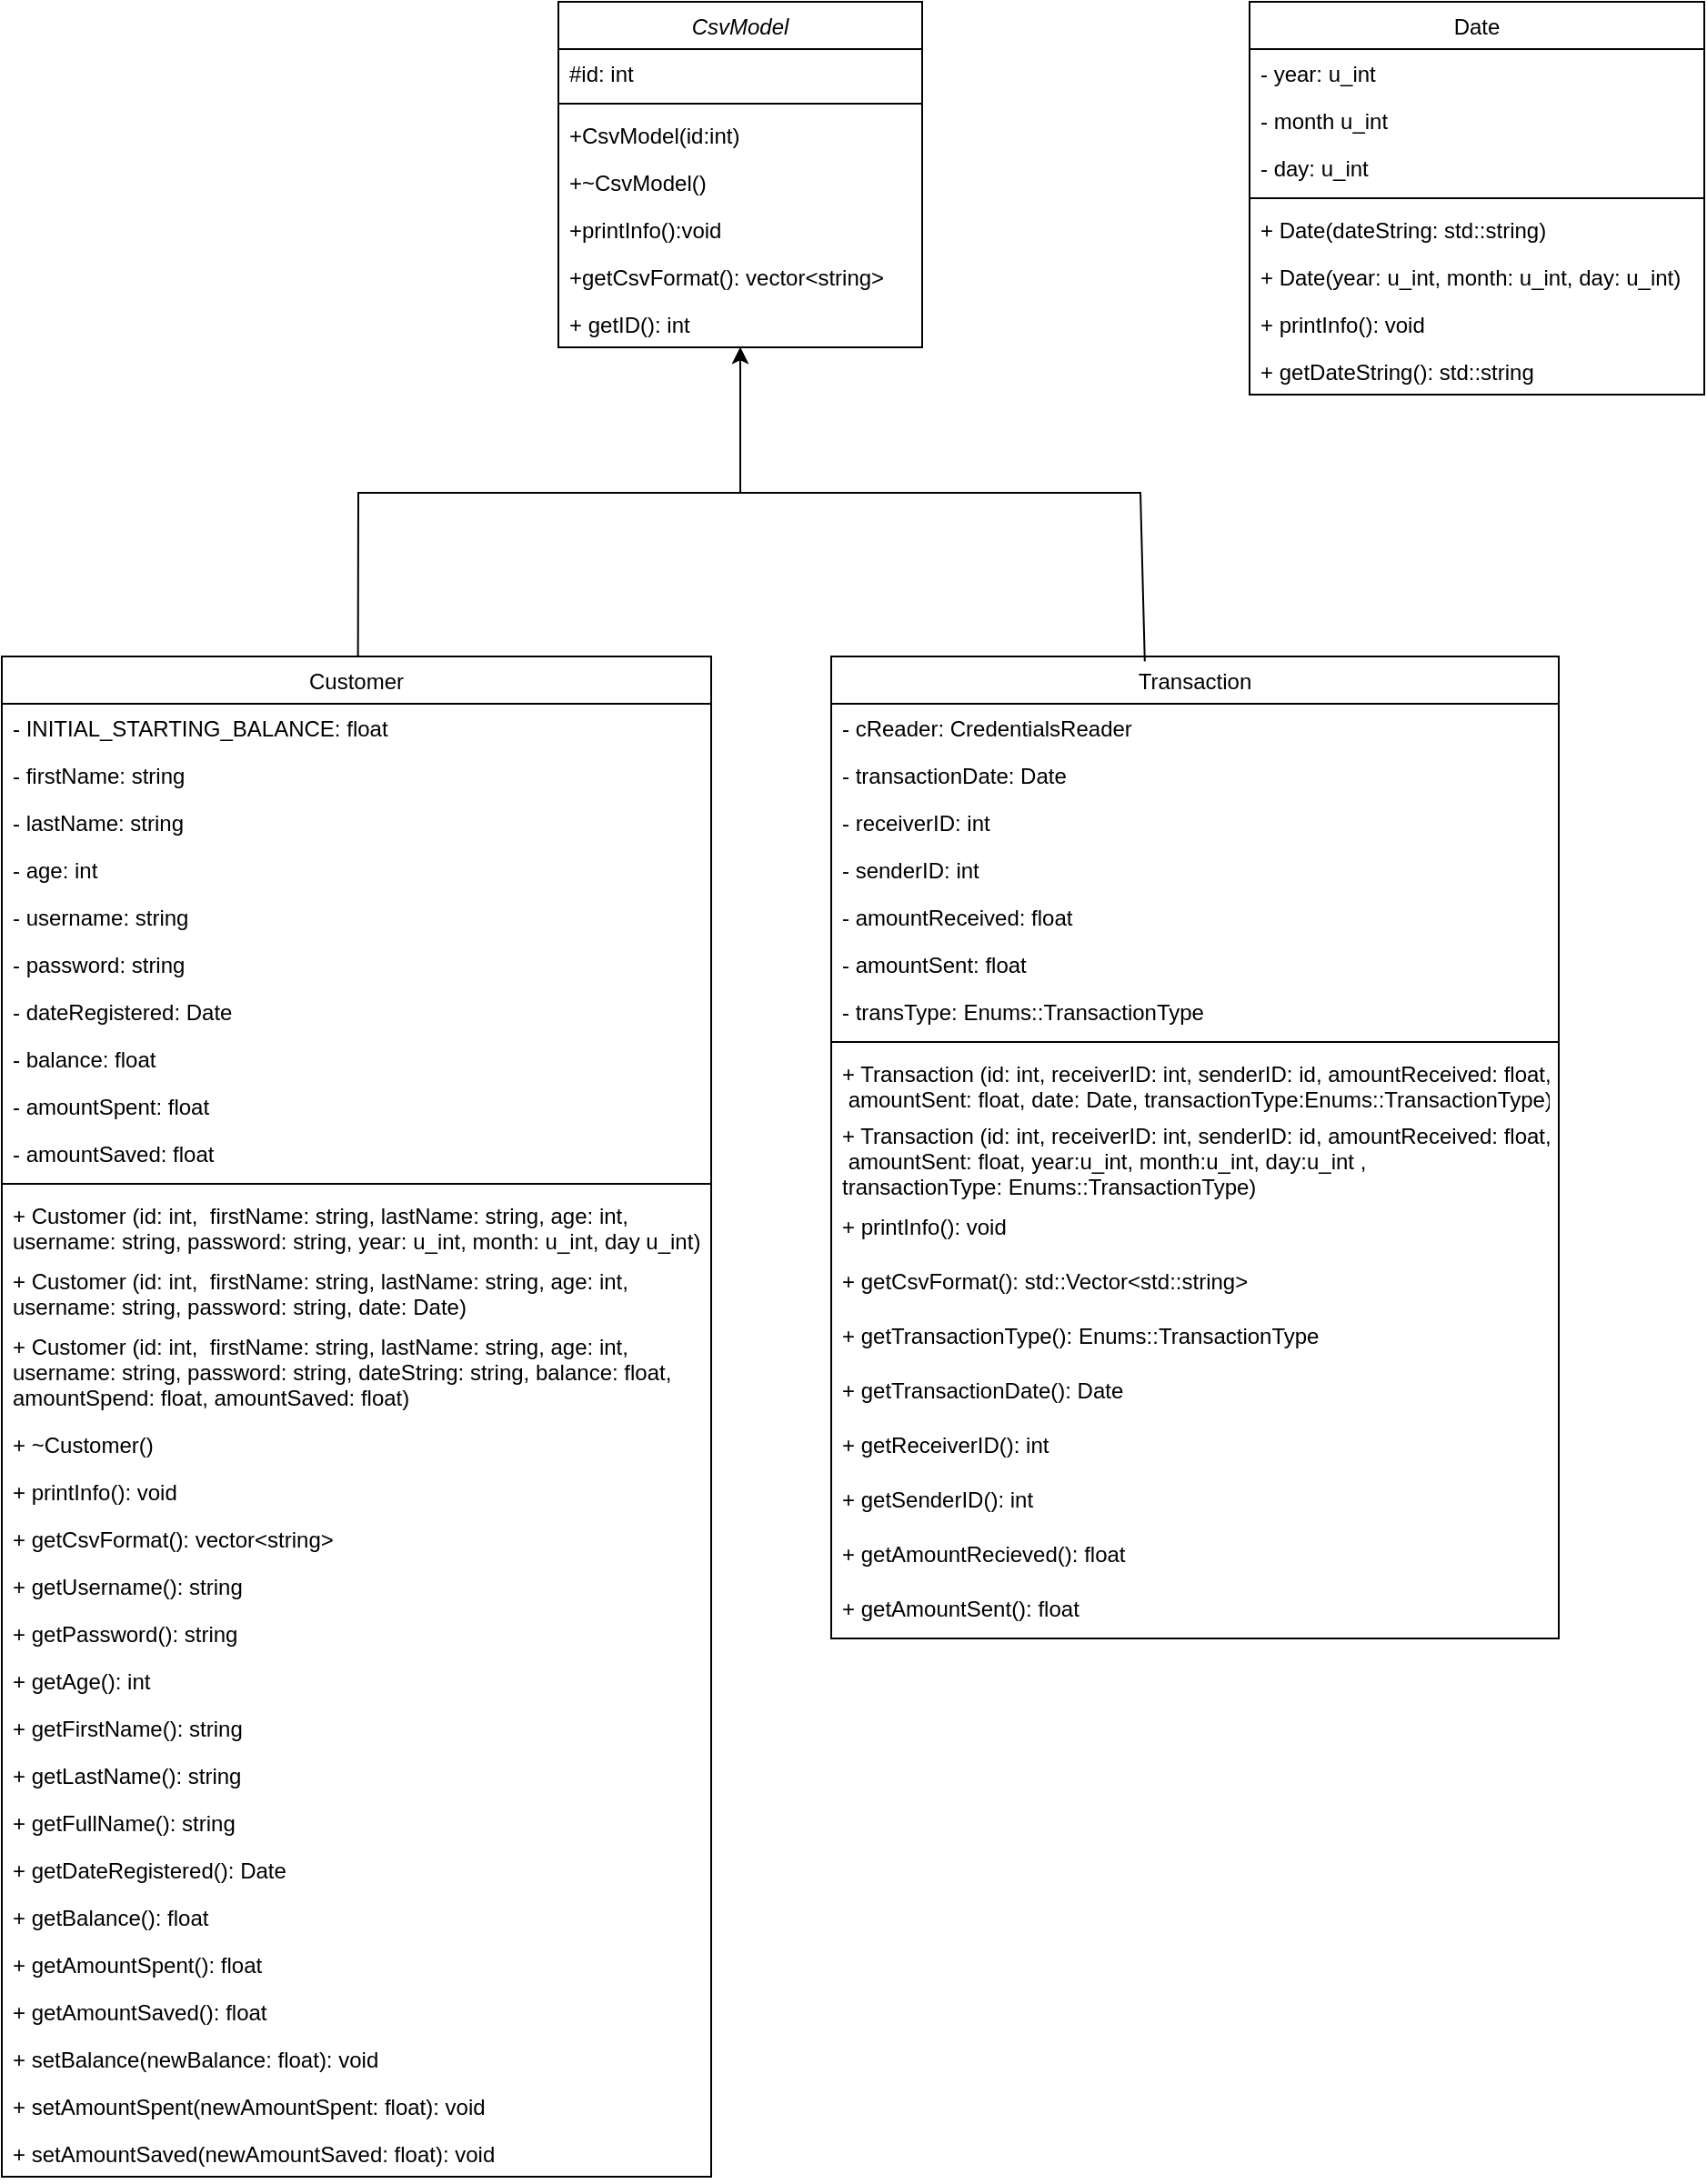 <mxfile version="16.1.2" type="device" pages="5"><diagram id="C5RBs43oDa-KdzZeNtuy" name="model"><mxGraphModel dx="1296" dy="1018" grid="1" gridSize="10" guides="1" tooltips="1" connect="1" arrows="1" fold="1" page="1" pageScale="1" pageWidth="827" pageHeight="1169" math="0" shadow="0"><root><mxCell id="WIyWlLk6GJQsqaUBKTNV-0"/><mxCell id="WIyWlLk6GJQsqaUBKTNV-1" parent="WIyWlLk6GJQsqaUBKTNV-0"/><mxCell id="zkfFHV4jXpPFQw0GAbJ--0" value="CsvModel" style="swimlane;fontStyle=2;align=center;verticalAlign=top;childLayout=stackLayout;horizontal=1;startSize=26;horizontalStack=0;resizeParent=1;resizeLast=0;collapsible=1;marginBottom=0;rounded=0;shadow=0;strokeWidth=1;" parent="WIyWlLk6GJQsqaUBKTNV-1" vertex="1"><mxGeometry x="330" y="10" width="200" height="190" as="geometry"><mxRectangle x="230" y="140" width="160" height="26" as="alternateBounds"/></mxGeometry></mxCell><mxCell id="zkfFHV4jXpPFQw0GAbJ--1" value="#id: int" style="text;align=left;verticalAlign=top;spacingLeft=4;spacingRight=4;overflow=hidden;rotatable=0;points=[[0,0.5],[1,0.5]];portConstraint=eastwest;" parent="zkfFHV4jXpPFQw0GAbJ--0" vertex="1"><mxGeometry y="26" width="200" height="26" as="geometry"/></mxCell><mxCell id="zkfFHV4jXpPFQw0GAbJ--4" value="" style="line;html=1;strokeWidth=1;align=left;verticalAlign=middle;spacingTop=-1;spacingLeft=3;spacingRight=3;rotatable=0;labelPosition=right;points=[];portConstraint=eastwest;" parent="zkfFHV4jXpPFQw0GAbJ--0" vertex="1"><mxGeometry y="52" width="200" height="8" as="geometry"/></mxCell><mxCell id="zkfFHV4jXpPFQw0GAbJ--2" value="+CsvModel(id:int)" style="text;align=left;verticalAlign=top;spacingLeft=4;spacingRight=4;overflow=hidden;rotatable=0;points=[[0,0.5],[1,0.5]];portConstraint=eastwest;rounded=0;shadow=0;html=0;" parent="zkfFHV4jXpPFQw0GAbJ--0" vertex="1"><mxGeometry y="60" width="200" height="26" as="geometry"/></mxCell><mxCell id="zkfFHV4jXpPFQw0GAbJ--3" value="+~CsvModel()" style="text;align=left;verticalAlign=top;spacingLeft=4;spacingRight=4;overflow=hidden;rotatable=0;points=[[0,0.5],[1,0.5]];portConstraint=eastwest;rounded=0;shadow=0;html=0;" parent="zkfFHV4jXpPFQw0GAbJ--0" vertex="1"><mxGeometry y="86" width="200" height="26" as="geometry"/></mxCell><mxCell id="AqM8jbsBj2WHvHDUB97_-3" value="+printInfo():void" style="text;align=left;verticalAlign=top;spacingLeft=4;spacingRight=4;overflow=hidden;rotatable=0;points=[[0,0.5],[1,0.5]];portConstraint=eastwest;rounded=0;shadow=0;html=0;" parent="zkfFHV4jXpPFQw0GAbJ--0" vertex="1"><mxGeometry y="112" width="200" height="26" as="geometry"/></mxCell><mxCell id="AqM8jbsBj2WHvHDUB97_-1" value="+getCsvFormat(): vector&lt;string&gt;" style="text;align=left;verticalAlign=top;spacingLeft=4;spacingRight=4;overflow=hidden;rotatable=0;points=[[0,0.5],[1,0.5]];portConstraint=eastwest;rounded=0;shadow=0;html=0;" parent="zkfFHV4jXpPFQw0GAbJ--0" vertex="1"><mxGeometry y="138" width="200" height="26" as="geometry"/></mxCell><mxCell id="AqM8jbsBj2WHvHDUB97_-2" value="+ getID(): int" style="text;align=left;verticalAlign=top;spacingLeft=4;spacingRight=4;overflow=hidden;rotatable=0;points=[[0,0.5],[1,0.5]];portConstraint=eastwest;rounded=0;shadow=0;html=0;" parent="zkfFHV4jXpPFQw0GAbJ--0" vertex="1"><mxGeometry y="164" width="200" height="26" as="geometry"/></mxCell><mxCell id="zkfFHV4jXpPFQw0GAbJ--6" value="Customer" style="swimlane;fontStyle=0;align=center;verticalAlign=top;childLayout=stackLayout;horizontal=1;startSize=26;horizontalStack=0;resizeParent=1;resizeLast=0;collapsible=1;marginBottom=0;rounded=0;shadow=0;strokeWidth=1;" parent="WIyWlLk6GJQsqaUBKTNV-1" vertex="1"><mxGeometry x="24" y="370" width="390" height="836" as="geometry"><mxRectangle x="130" y="380" width="160" height="26" as="alternateBounds"/></mxGeometry></mxCell><mxCell id="zkfFHV4jXpPFQw0GAbJ--7" value="- INITIAL_STARTING_BALANCE: float" style="text;align=left;verticalAlign=top;spacingLeft=4;spacingRight=4;overflow=hidden;rotatable=0;points=[[0,0.5],[1,0.5]];portConstraint=eastwest;" parent="zkfFHV4jXpPFQw0GAbJ--6" vertex="1"><mxGeometry y="26" width="390" height="26" as="geometry"/></mxCell><mxCell id="AqM8jbsBj2WHvHDUB97_-4" value="- firstName: string" style="text;align=left;verticalAlign=top;spacingLeft=4;spacingRight=4;overflow=hidden;rotatable=0;points=[[0,0.5],[1,0.5]];portConstraint=eastwest;rounded=0;shadow=0;html=0;" parent="zkfFHV4jXpPFQw0GAbJ--6" vertex="1"><mxGeometry y="52" width="390" height="26" as="geometry"/></mxCell><mxCell id="zkfFHV4jXpPFQw0GAbJ--8" value="- lastName: string" style="text;align=left;verticalAlign=top;spacingLeft=4;spacingRight=4;overflow=hidden;rotatable=0;points=[[0,0.5],[1,0.5]];portConstraint=eastwest;rounded=0;shadow=0;html=0;" parent="zkfFHV4jXpPFQw0GAbJ--6" vertex="1"><mxGeometry y="78" width="390" height="26" as="geometry"/></mxCell><mxCell id="AqM8jbsBj2WHvHDUB97_-5" value="- age: int" style="text;align=left;verticalAlign=top;spacingLeft=4;spacingRight=4;overflow=hidden;rotatable=0;points=[[0,0.5],[1,0.5]];portConstraint=eastwest;rounded=0;shadow=0;html=0;" parent="zkfFHV4jXpPFQw0GAbJ--6" vertex="1"><mxGeometry y="104" width="390" height="26" as="geometry"/></mxCell><mxCell id="AqM8jbsBj2WHvHDUB97_-6" value="- username: string" style="text;align=left;verticalAlign=top;spacingLeft=4;spacingRight=4;overflow=hidden;rotatable=0;points=[[0,0.5],[1,0.5]];portConstraint=eastwest;rounded=0;shadow=0;html=0;" parent="zkfFHV4jXpPFQw0GAbJ--6" vertex="1"><mxGeometry y="130" width="390" height="26" as="geometry"/></mxCell><mxCell id="AqM8jbsBj2WHvHDUB97_-7" value="- password: string" style="text;align=left;verticalAlign=top;spacingLeft=4;spacingRight=4;overflow=hidden;rotatable=0;points=[[0,0.5],[1,0.5]];portConstraint=eastwest;rounded=0;shadow=0;html=0;" parent="zkfFHV4jXpPFQw0GAbJ--6" vertex="1"><mxGeometry y="156" width="390" height="26" as="geometry"/></mxCell><mxCell id="AqM8jbsBj2WHvHDUB97_-8" value="- dateRegistered: Date" style="text;align=left;verticalAlign=top;spacingLeft=4;spacingRight=4;overflow=hidden;rotatable=0;points=[[0,0.5],[1,0.5]];portConstraint=eastwest;rounded=0;shadow=0;html=0;" parent="zkfFHV4jXpPFQw0GAbJ--6" vertex="1"><mxGeometry y="182" width="390" height="26" as="geometry"/></mxCell><mxCell id="AqM8jbsBj2WHvHDUB97_-9" value="- balance: float" style="text;align=left;verticalAlign=top;spacingLeft=4;spacingRight=4;overflow=hidden;rotatable=0;points=[[0,0.5],[1,0.5]];portConstraint=eastwest;rounded=0;shadow=0;html=0;" parent="zkfFHV4jXpPFQw0GAbJ--6" vertex="1"><mxGeometry y="208" width="390" height="26" as="geometry"/></mxCell><mxCell id="AqM8jbsBj2WHvHDUB97_-11" value="- amountSpent: float" style="text;align=left;verticalAlign=top;spacingLeft=4;spacingRight=4;overflow=hidden;rotatable=0;points=[[0,0.5],[1,0.5]];portConstraint=eastwest;rounded=0;shadow=0;html=0;" parent="zkfFHV4jXpPFQw0GAbJ--6" vertex="1"><mxGeometry y="234" width="390" height="26" as="geometry"/></mxCell><mxCell id="AqM8jbsBj2WHvHDUB97_-10" value="- amountSaved: float" style="text;align=left;verticalAlign=top;spacingLeft=4;spacingRight=4;overflow=hidden;rotatable=0;points=[[0,0.5],[1,0.5]];portConstraint=eastwest;rounded=0;shadow=0;html=0;" parent="zkfFHV4jXpPFQw0GAbJ--6" vertex="1"><mxGeometry y="260" width="390" height="26" as="geometry"/></mxCell><mxCell id="zkfFHV4jXpPFQw0GAbJ--9" value="" style="line;html=1;strokeWidth=1;align=left;verticalAlign=middle;spacingTop=-1;spacingLeft=3;spacingRight=3;rotatable=0;labelPosition=right;points=[];portConstraint=eastwest;" parent="zkfFHV4jXpPFQw0GAbJ--6" vertex="1"><mxGeometry y="286" width="390" height="8" as="geometry"/></mxCell><mxCell id="zkfFHV4jXpPFQw0GAbJ--10" value="+ Customer (id: int,  firstName: string, lastName: string, age: int, &#10;username: string, password: string, year: u_int, month: u_int, day u_int)" style="text;align=left;verticalAlign=top;spacingLeft=4;spacingRight=4;overflow=hidden;rotatable=0;points=[[0,0.5],[1,0.5]];portConstraint=eastwest;fontStyle=0" parent="zkfFHV4jXpPFQw0GAbJ--6" vertex="1"><mxGeometry y="294" width="390" height="36" as="geometry"/></mxCell><mxCell id="AqM8jbsBj2WHvHDUB97_-17" value="+ Customer (id: int,  firstName: string, lastName: string, age: int, &#10;username: string, password: string, date: Date)" style="text;align=left;verticalAlign=top;spacingLeft=4;spacingRight=4;overflow=hidden;rotatable=0;points=[[0,0.5],[1,0.5]];portConstraint=eastwest;fontStyle=0" parent="zkfFHV4jXpPFQw0GAbJ--6" vertex="1"><mxGeometry y="330" width="390" height="36" as="geometry"/></mxCell><mxCell id="AqM8jbsBj2WHvHDUB97_-18" value="+ Customer (id: int,  firstName: string, lastName: string, age: int, &#10;username: string, password: string, dateString: string, balance: float, &#10;amountSpend: float, amountSaved: float)" style="text;align=left;verticalAlign=top;spacingLeft=4;spacingRight=4;overflow=hidden;rotatable=0;points=[[0,0.5],[1,0.5]];portConstraint=eastwest;fontStyle=0" parent="zkfFHV4jXpPFQw0GAbJ--6" vertex="1"><mxGeometry y="366" width="390" height="54" as="geometry"/></mxCell><mxCell id="AqM8jbsBj2WHvHDUB97_-15" value="+ ~Customer()" style="text;align=left;verticalAlign=top;spacingLeft=4;spacingRight=4;overflow=hidden;rotatable=0;points=[[0,0.5],[1,0.5]];portConstraint=eastwest;fontStyle=0" parent="zkfFHV4jXpPFQw0GAbJ--6" vertex="1"><mxGeometry y="420" width="390" height="26" as="geometry"/></mxCell><mxCell id="AqM8jbsBj2WHvHDUB97_-19" value="+ printInfo(): void" style="text;align=left;verticalAlign=top;spacingLeft=4;spacingRight=4;overflow=hidden;rotatable=0;points=[[0,0.5],[1,0.5]];portConstraint=eastwest;fontStyle=0" parent="zkfFHV4jXpPFQw0GAbJ--6" vertex="1"><mxGeometry y="446" width="390" height="26" as="geometry"/></mxCell><mxCell id="AqM8jbsBj2WHvHDUB97_-20" value="+ getCsvFormat(): vector&lt;string&gt;" style="text;align=left;verticalAlign=top;spacingLeft=4;spacingRight=4;overflow=hidden;rotatable=0;points=[[0,0.5],[1,0.5]];portConstraint=eastwest;fontStyle=0" parent="zkfFHV4jXpPFQw0GAbJ--6" vertex="1"><mxGeometry y="472" width="390" height="26" as="geometry"/></mxCell><mxCell id="AqM8jbsBj2WHvHDUB97_-21" value="+ getUsername(): string" style="text;align=left;verticalAlign=top;spacingLeft=4;spacingRight=4;overflow=hidden;rotatable=0;points=[[0,0.5],[1,0.5]];portConstraint=eastwest;fontStyle=0" parent="zkfFHV4jXpPFQw0GAbJ--6" vertex="1"><mxGeometry y="498" width="390" height="26" as="geometry"/></mxCell><mxCell id="AqM8jbsBj2WHvHDUB97_-34" value="+ getPassword(): string" style="text;align=left;verticalAlign=top;spacingLeft=4;spacingRight=4;overflow=hidden;rotatable=0;points=[[0,0.5],[1,0.5]];portConstraint=eastwest;fontStyle=0" parent="zkfFHV4jXpPFQw0GAbJ--6" vertex="1"><mxGeometry y="524" width="390" height="26" as="geometry"/></mxCell><mxCell id="AqM8jbsBj2WHvHDUB97_-36" value="+ getAge(): int" style="text;align=left;verticalAlign=top;spacingLeft=4;spacingRight=4;overflow=hidden;rotatable=0;points=[[0,0.5],[1,0.5]];portConstraint=eastwest;fontStyle=0" parent="zkfFHV4jXpPFQw0GAbJ--6" vertex="1"><mxGeometry y="550" width="390" height="26" as="geometry"/></mxCell><mxCell id="AqM8jbsBj2WHvHDUB97_-35" value="+ getFirstName(): string" style="text;align=left;verticalAlign=top;spacingLeft=4;spacingRight=4;overflow=hidden;rotatable=0;points=[[0,0.5],[1,0.5]];portConstraint=eastwest;fontStyle=0" parent="zkfFHV4jXpPFQw0GAbJ--6" vertex="1"><mxGeometry y="576" width="390" height="26" as="geometry"/></mxCell><mxCell id="AqM8jbsBj2WHvHDUB97_-37" value="+ getLastName(): string" style="text;align=left;verticalAlign=top;spacingLeft=4;spacingRight=4;overflow=hidden;rotatable=0;points=[[0,0.5],[1,0.5]];portConstraint=eastwest;fontStyle=0" parent="zkfFHV4jXpPFQw0GAbJ--6" vertex="1"><mxGeometry y="602" width="390" height="26" as="geometry"/></mxCell><mxCell id="AqM8jbsBj2WHvHDUB97_-38" value="+ getFullName(): string" style="text;align=left;verticalAlign=top;spacingLeft=4;spacingRight=4;overflow=hidden;rotatable=0;points=[[0,0.5],[1,0.5]];portConstraint=eastwest;fontStyle=0" parent="zkfFHV4jXpPFQw0GAbJ--6" vertex="1"><mxGeometry y="628" width="390" height="26" as="geometry"/></mxCell><mxCell id="AqM8jbsBj2WHvHDUB97_-39" value="+ getDateRegistered(): Date" style="text;align=left;verticalAlign=top;spacingLeft=4;spacingRight=4;overflow=hidden;rotatable=0;points=[[0,0.5],[1,0.5]];portConstraint=eastwest;fontStyle=0" parent="zkfFHV4jXpPFQw0GAbJ--6" vertex="1"><mxGeometry y="654" width="390" height="26" as="geometry"/></mxCell><mxCell id="AqM8jbsBj2WHvHDUB97_-40" value="+ getBalance(): float" style="text;align=left;verticalAlign=top;spacingLeft=4;spacingRight=4;overflow=hidden;rotatable=0;points=[[0,0.5],[1,0.5]];portConstraint=eastwest;fontStyle=0" parent="zkfFHV4jXpPFQw0GAbJ--6" vertex="1"><mxGeometry y="680" width="390" height="26" as="geometry"/></mxCell><mxCell id="AqM8jbsBj2WHvHDUB97_-41" value="+ getAmountSpent(): float" style="text;align=left;verticalAlign=top;spacingLeft=4;spacingRight=4;overflow=hidden;rotatable=0;points=[[0,0.5],[1,0.5]];portConstraint=eastwest;fontStyle=0" parent="zkfFHV4jXpPFQw0GAbJ--6" vertex="1"><mxGeometry y="706" width="390" height="26" as="geometry"/></mxCell><mxCell id="AqM8jbsBj2WHvHDUB97_-42" value="+ getAmountSaved(): float" style="text;align=left;verticalAlign=top;spacingLeft=4;spacingRight=4;overflow=hidden;rotatable=0;points=[[0,0.5],[1,0.5]];portConstraint=eastwest;fontStyle=0" parent="zkfFHV4jXpPFQw0GAbJ--6" vertex="1"><mxGeometry y="732" width="390" height="26" as="geometry"/></mxCell><mxCell id="AqM8jbsBj2WHvHDUB97_-43" value="+ setBalance(newBalance: float): void" style="text;align=left;verticalAlign=top;spacingLeft=4;spacingRight=4;overflow=hidden;rotatable=0;points=[[0,0.5],[1,0.5]];portConstraint=eastwest;fontStyle=0" parent="zkfFHV4jXpPFQw0GAbJ--6" vertex="1"><mxGeometry y="758" width="390" height="26" as="geometry"/></mxCell><mxCell id="AqM8jbsBj2WHvHDUB97_-44" value="+ setAmountSpent(newAmountSpent: float): void" style="text;align=left;verticalAlign=top;spacingLeft=4;spacingRight=4;overflow=hidden;rotatable=0;points=[[0,0.5],[1,0.5]];portConstraint=eastwest;fontStyle=0" parent="zkfFHV4jXpPFQw0GAbJ--6" vertex="1"><mxGeometry y="784" width="390" height="26" as="geometry"/></mxCell><mxCell id="AqM8jbsBj2WHvHDUB97_-45" value="+ setAmountSaved(newAmountSaved: float): void" style="text;align=left;verticalAlign=top;spacingLeft=4;spacingRight=4;overflow=hidden;rotatable=0;points=[[0,0.5],[1,0.5]];portConstraint=eastwest;fontStyle=0" parent="zkfFHV4jXpPFQw0GAbJ--6" vertex="1"><mxGeometry y="810" width="390" height="26" as="geometry"/></mxCell><mxCell id="zkfFHV4jXpPFQw0GAbJ--13" value="Date" style="swimlane;fontStyle=0;align=center;verticalAlign=top;childLayout=stackLayout;horizontal=1;startSize=26;horizontalStack=0;resizeParent=1;resizeLast=0;collapsible=1;marginBottom=0;rounded=0;shadow=0;strokeWidth=1;" parent="WIyWlLk6GJQsqaUBKTNV-1" vertex="1"><mxGeometry x="710" y="10" width="250" height="216" as="geometry"><mxRectangle x="340" y="380" width="170" height="26" as="alternateBounds"/></mxGeometry></mxCell><mxCell id="zkfFHV4jXpPFQw0GAbJ--14" value="- year: u_int" style="text;align=left;verticalAlign=top;spacingLeft=4;spacingRight=4;overflow=hidden;rotatable=0;points=[[0,0.5],[1,0.5]];portConstraint=eastwest;" parent="zkfFHV4jXpPFQw0GAbJ--13" vertex="1"><mxGeometry y="26" width="250" height="26" as="geometry"/></mxCell><mxCell id="AqM8jbsBj2WHvHDUB97_-60" value="- month u_int" style="text;align=left;verticalAlign=top;spacingLeft=4;spacingRight=4;overflow=hidden;rotatable=0;points=[[0,0.5],[1,0.5]];portConstraint=eastwest;" parent="zkfFHV4jXpPFQw0GAbJ--13" vertex="1"><mxGeometry y="52" width="250" height="26" as="geometry"/></mxCell><mxCell id="AqM8jbsBj2WHvHDUB97_-65" value="- day: u_int" style="text;align=left;verticalAlign=top;spacingLeft=4;spacingRight=4;overflow=hidden;rotatable=0;points=[[0,0.5],[1,0.5]];portConstraint=eastwest;" parent="zkfFHV4jXpPFQw0GAbJ--13" vertex="1"><mxGeometry y="78" width="250" height="26" as="geometry"/></mxCell><mxCell id="zkfFHV4jXpPFQw0GAbJ--15" value="" style="line;html=1;strokeWidth=1;align=left;verticalAlign=middle;spacingTop=-1;spacingLeft=3;spacingRight=3;rotatable=0;labelPosition=right;points=[];portConstraint=eastwest;" parent="zkfFHV4jXpPFQw0GAbJ--13" vertex="1"><mxGeometry y="104" width="250" height="8" as="geometry"/></mxCell><mxCell id="AqM8jbsBj2WHvHDUB97_-66" value="+ Date(dateString: std::string)" style="text;align=left;verticalAlign=top;spacingLeft=4;spacingRight=4;overflow=hidden;rotatable=0;points=[[0,0.5],[1,0.5]];portConstraint=eastwest;" parent="zkfFHV4jXpPFQw0GAbJ--13" vertex="1"><mxGeometry y="112" width="250" height="26" as="geometry"/></mxCell><mxCell id="AqM8jbsBj2WHvHDUB97_-67" value="+ Date(year: u_int, month: u_int, day: u_int)" style="text;align=left;verticalAlign=top;spacingLeft=4;spacingRight=4;overflow=hidden;rotatable=0;points=[[0,0.5],[1,0.5]];portConstraint=eastwest;" parent="zkfFHV4jXpPFQw0GAbJ--13" vertex="1"><mxGeometry y="138" width="250" height="26" as="geometry"/></mxCell><mxCell id="AqM8jbsBj2WHvHDUB97_-68" value="+ printInfo(): void" style="text;align=left;verticalAlign=top;spacingLeft=4;spacingRight=4;overflow=hidden;rotatable=0;points=[[0,0.5],[1,0.5]];portConstraint=eastwest;" parent="zkfFHV4jXpPFQw0GAbJ--13" vertex="1"><mxGeometry y="164" width="250" height="26" as="geometry"/></mxCell><mxCell id="AqM8jbsBj2WHvHDUB97_-69" value="+ getDateString(): std::string" style="text;align=left;verticalAlign=top;spacingLeft=4;spacingRight=4;overflow=hidden;rotatable=0;points=[[0,0.5],[1,0.5]];portConstraint=eastwest;" parent="zkfFHV4jXpPFQw0GAbJ--13" vertex="1"><mxGeometry y="190" width="250" height="26" as="geometry"/></mxCell><mxCell id="zkfFHV4jXpPFQw0GAbJ--17" value="Transaction" style="swimlane;fontStyle=0;align=center;verticalAlign=top;childLayout=stackLayout;horizontal=1;startSize=26;horizontalStack=0;resizeParent=1;resizeLast=0;collapsible=1;marginBottom=0;rounded=0;shadow=0;strokeWidth=1;" parent="WIyWlLk6GJQsqaUBKTNV-1" vertex="1"><mxGeometry x="480" y="370" width="400" height="540" as="geometry"><mxRectangle x="550" y="140" width="160" height="26" as="alternateBounds"/></mxGeometry></mxCell><mxCell id="zkfFHV4jXpPFQw0GAbJ--18" value="- cReader: CredentialsReader" style="text;align=left;verticalAlign=top;spacingLeft=4;spacingRight=4;overflow=hidden;rotatable=0;points=[[0,0.5],[1,0.5]];portConstraint=eastwest;" parent="zkfFHV4jXpPFQw0GAbJ--17" vertex="1"><mxGeometry y="26" width="400" height="26" as="geometry"/></mxCell><mxCell id="zkfFHV4jXpPFQw0GAbJ--19" value="- transactionDate: Date" style="text;align=left;verticalAlign=top;spacingLeft=4;spacingRight=4;overflow=hidden;rotatable=0;points=[[0,0.5],[1,0.5]];portConstraint=eastwest;rounded=0;shadow=0;html=0;" parent="zkfFHV4jXpPFQw0GAbJ--17" vertex="1"><mxGeometry y="52" width="400" height="26" as="geometry"/></mxCell><mxCell id="zkfFHV4jXpPFQw0GAbJ--20" value="- receiverID: int" style="text;align=left;verticalAlign=top;spacingLeft=4;spacingRight=4;overflow=hidden;rotatable=0;points=[[0,0.5],[1,0.5]];portConstraint=eastwest;rounded=0;shadow=0;html=0;" parent="zkfFHV4jXpPFQw0GAbJ--17" vertex="1"><mxGeometry y="78" width="400" height="26" as="geometry"/></mxCell><mxCell id="zkfFHV4jXpPFQw0GAbJ--21" value="- senderID: int" style="text;align=left;verticalAlign=top;spacingLeft=4;spacingRight=4;overflow=hidden;rotatable=0;points=[[0,0.5],[1,0.5]];portConstraint=eastwest;rounded=0;shadow=0;html=0;" parent="zkfFHV4jXpPFQw0GAbJ--17" vertex="1"><mxGeometry y="104" width="400" height="26" as="geometry"/></mxCell><mxCell id="AqM8jbsBj2WHvHDUB97_-49" value="- amountReceived: float" style="text;align=left;verticalAlign=top;spacingLeft=4;spacingRight=4;overflow=hidden;rotatable=0;points=[[0,0.5],[1,0.5]];portConstraint=eastwest;rounded=0;shadow=0;html=0;" parent="zkfFHV4jXpPFQw0GAbJ--17" vertex="1"><mxGeometry y="130" width="400" height="26" as="geometry"/></mxCell><mxCell id="zkfFHV4jXpPFQw0GAbJ--22" value="- amountSent: float" style="text;align=left;verticalAlign=top;spacingLeft=4;spacingRight=4;overflow=hidden;rotatable=0;points=[[0,0.5],[1,0.5]];portConstraint=eastwest;rounded=0;shadow=0;html=0;" parent="zkfFHV4jXpPFQw0GAbJ--17" vertex="1"><mxGeometry y="156" width="400" height="26" as="geometry"/></mxCell><mxCell id="AqM8jbsBj2WHvHDUB97_-50" value="- transType: Enums::TransactionType&#10;" style="text;align=left;verticalAlign=top;spacingLeft=4;spacingRight=4;overflow=hidden;rotatable=0;points=[[0,0.5],[1,0.5]];portConstraint=eastwest;rounded=0;shadow=0;html=0;" parent="zkfFHV4jXpPFQw0GAbJ--17" vertex="1"><mxGeometry y="182" width="400" height="26" as="geometry"/></mxCell><mxCell id="zkfFHV4jXpPFQw0GAbJ--23" value="" style="line;html=1;strokeWidth=1;align=left;verticalAlign=middle;spacingTop=-1;spacingLeft=3;spacingRight=3;rotatable=0;labelPosition=right;points=[];portConstraint=eastwest;" parent="zkfFHV4jXpPFQw0GAbJ--17" vertex="1"><mxGeometry y="208" width="400" height="8" as="geometry"/></mxCell><mxCell id="zkfFHV4jXpPFQw0GAbJ--24" value="+ Transaction (id: int, receiverID: int, senderID: id, amountReceived: float,&#10; amountSent: float, date: Date, transactionType:Enums::TransactionType)" style="text;align=left;verticalAlign=top;spacingLeft=4;spacingRight=4;overflow=hidden;rotatable=0;points=[[0,0.5],[1,0.5]];portConstraint=eastwest;" parent="zkfFHV4jXpPFQw0GAbJ--17" vertex="1"><mxGeometry y="216" width="400" height="34" as="geometry"/></mxCell><mxCell id="zkfFHV4jXpPFQw0GAbJ--25" value="+ Transaction (id: int, receiverID: int, senderID: id, amountReceived: float,&#10; amountSent: float, year:u_int, month:u_int, day:u_int , &#10;transactionType: Enums::TransactionType)" style="text;align=left;verticalAlign=top;spacingLeft=4;spacingRight=4;overflow=hidden;rotatable=0;points=[[0,0.5],[1,0.5]];portConstraint=eastwest;" parent="zkfFHV4jXpPFQw0GAbJ--17" vertex="1"><mxGeometry y="250" width="400" height="50" as="geometry"/></mxCell><mxCell id="AqM8jbsBj2WHvHDUB97_-52" value="+ printInfo(): void" style="text;align=left;verticalAlign=top;spacingLeft=4;spacingRight=4;overflow=hidden;rotatable=0;points=[[0,0.5],[1,0.5]];portConstraint=eastwest;" parent="zkfFHV4jXpPFQw0GAbJ--17" vertex="1"><mxGeometry y="300" width="400" height="30" as="geometry"/></mxCell><mxCell id="AqM8jbsBj2WHvHDUB97_-53" value="+ getCsvFormat(): std::Vector&lt;std::string&gt;" style="text;align=left;verticalAlign=top;spacingLeft=4;spacingRight=4;overflow=hidden;rotatable=0;points=[[0,0.5],[1,0.5]];portConstraint=eastwest;" parent="zkfFHV4jXpPFQw0GAbJ--17" vertex="1"><mxGeometry y="330" width="400" height="30" as="geometry"/></mxCell><mxCell id="AqM8jbsBj2WHvHDUB97_-54" value="+ getTransactionType(): Enums::TransactionType" style="text;align=left;verticalAlign=top;spacingLeft=4;spacingRight=4;overflow=hidden;rotatable=0;points=[[0,0.5],[1,0.5]];portConstraint=eastwest;" parent="zkfFHV4jXpPFQw0GAbJ--17" vertex="1"><mxGeometry y="360" width="400" height="30" as="geometry"/></mxCell><mxCell id="AqM8jbsBj2WHvHDUB97_-55" value="+ getTransactionDate(): Date" style="text;align=left;verticalAlign=top;spacingLeft=4;spacingRight=4;overflow=hidden;rotatable=0;points=[[0,0.5],[1,0.5]];portConstraint=eastwest;" parent="zkfFHV4jXpPFQw0GAbJ--17" vertex="1"><mxGeometry y="390" width="400" height="30" as="geometry"/></mxCell><mxCell id="AqM8jbsBj2WHvHDUB97_-56" value="+ getReceiverID(): int" style="text;align=left;verticalAlign=top;spacingLeft=4;spacingRight=4;overflow=hidden;rotatable=0;points=[[0,0.5],[1,0.5]];portConstraint=eastwest;" parent="zkfFHV4jXpPFQw0GAbJ--17" vertex="1"><mxGeometry y="420" width="400" height="30" as="geometry"/></mxCell><mxCell id="AqM8jbsBj2WHvHDUB97_-57" value="+ getSenderID(): int" style="text;align=left;verticalAlign=top;spacingLeft=4;spacingRight=4;overflow=hidden;rotatable=0;points=[[0,0.5],[1,0.5]];portConstraint=eastwest;" parent="zkfFHV4jXpPFQw0GAbJ--17" vertex="1"><mxGeometry y="450" width="400" height="30" as="geometry"/></mxCell><mxCell id="AqM8jbsBj2WHvHDUB97_-59" value="+ getAmountRecieved(): float" style="text;align=left;verticalAlign=top;spacingLeft=4;spacingRight=4;overflow=hidden;rotatable=0;points=[[0,0.5],[1,0.5]];portConstraint=eastwest;" parent="zkfFHV4jXpPFQw0GAbJ--17" vertex="1"><mxGeometry y="480" width="400" height="30" as="geometry"/></mxCell><mxCell id="AqM8jbsBj2WHvHDUB97_-58" value="+ getAmountSent(): float" style="text;align=left;verticalAlign=top;spacingLeft=4;spacingRight=4;overflow=hidden;rotatable=0;points=[[0,0.5],[1,0.5]];portConstraint=eastwest;" parent="zkfFHV4jXpPFQw0GAbJ--17" vertex="1"><mxGeometry y="510" width="400" height="30" as="geometry"/></mxCell><mxCell id="AqM8jbsBj2WHvHDUB97_-47" value="" style="endArrow=classic;html=1;rounded=0;" parent="WIyWlLk6GJQsqaUBKTNV-1" source="zkfFHV4jXpPFQw0GAbJ--6" target="zkfFHV4jXpPFQw0GAbJ--0" edge="1"><mxGeometry width="50" height="50" relative="1" as="geometry"><mxPoint x="50" y="740" as="sourcePoint"/><mxPoint x="100" y="690" as="targetPoint"/><Array as="points"><mxPoint x="220" y="280"/><mxPoint x="430" y="280"/></Array></mxGeometry></mxCell><mxCell id="AqM8jbsBj2WHvHDUB97_-48" value="" style="endArrow=classic;html=1;rounded=0;exitX=0.431;exitY=0.005;exitDx=0;exitDy=0;exitPerimeter=0;" parent="WIyWlLk6GJQsqaUBKTNV-1" source="zkfFHV4jXpPFQw0GAbJ--17" target="zkfFHV4jXpPFQw0GAbJ--0" edge="1"><mxGeometry width="50" height="50" relative="1" as="geometry"><mxPoint x="710.003" y="370" as="sourcePoint"/><mxPoint x="920.18" y="200" as="targetPoint"/><Array as="points"><mxPoint x="650" y="280"/><mxPoint x="430" y="280"/></Array></mxGeometry></mxCell></root></mxGraphModel></diagram><diagram id="pLoqx8dROG88qva308_6" name="view"><mxGraphModel dx="1422" dy="865" grid="1" gridSize="10" guides="1" tooltips="1" connect="1" arrows="1" fold="1" page="1" pageScale="1" pageWidth="850" pageHeight="1100" math="0" shadow="0"><root><mxCell id="0"/><mxCell id="1" parent="0"/><mxCell id="DaasLPTiy0UhGSGN-EMM-1" value="QWidget" style="swimlane;fontStyle=2;align=center;verticalAlign=top;childLayout=stackLayout;horizontal=1;startSize=26;horizontalStack=0;resizeParent=1;resizeLast=0;collapsible=1;marginBottom=0;rounded=0;shadow=0;strokeWidth=1;" parent="1" vertex="1"><mxGeometry x="290" y="30" width="290" height="100" as="geometry"><mxRectangle x="230" y="140" width="160" height="26" as="alternateBounds"/></mxGeometry></mxCell><mxCell id="DaasLPTiy0UhGSGN-EMM-2" value="" style="line;html=1;strokeWidth=1;align=left;verticalAlign=middle;spacingTop=-1;spacingLeft=3;spacingRight=3;rotatable=0;labelPosition=right;points=[];portConstraint=eastwest;" parent="DaasLPTiy0UhGSGN-EMM-1" vertex="1"><mxGeometry y="26" width="290" height="8" as="geometry"/></mxCell><mxCell id="DaasLPTiy0UhGSGN-EMM-17" value="Deposit" style="swimlane;fontStyle=2;align=center;verticalAlign=top;childLayout=stackLayout;horizontal=1;startSize=26;horizontalStack=0;resizeParent=1;resizeLast=0;collapsible=1;marginBottom=0;rounded=0;shadow=0;strokeWidth=1;" parent="1" vertex="1"><mxGeometry x="30" y="150" width="350" height="294" as="geometry"><mxRectangle x="230" y="140" width="160" height="26" as="alternateBounds"/></mxGeometry></mxCell><mxCell id="EFLukN7_cnNmgplaIIzh-2" value="-  *bankApp: bankingApp" style="text;align=left;verticalAlign=top;spacingLeft=4;spacingRight=4;overflow=hidden;rotatable=0;points=[[0,0.5],[1,0.5]];portConstraint=eastwest;fontStyle=0" parent="DaasLPTiy0UhGSGN-EMM-17" vertex="1"><mxGeometry y="26" width="350" height="26" as="geometry"/></mxCell><mxCell id="EFLukN7_cnNmgplaIIzh-4" value="-  *ui: Deposit" style="text;align=left;verticalAlign=top;spacingLeft=4;spacingRight=4;overflow=hidden;rotatable=0;points=[[0,0.5],[1,0.5]];portConstraint=eastwest;fontStyle=0" parent="DaasLPTiy0UhGSGN-EMM-17" vertex="1"><mxGeometry y="52" width="350" height="26" as="geometry"/></mxCell><mxCell id="EFLukN7_cnNmgplaIIzh-3" value="-  transcactHandler: TransactionHandler" style="text;align=left;verticalAlign=top;spacingLeft=4;spacingRight=4;overflow=hidden;rotatable=0;points=[[0,0.5],[1,0.5]];portConstraint=eastwest;fontStyle=0" parent="DaasLPTiy0UhGSGN-EMM-17" vertex="1"><mxGeometry y="78" width="350" height="26" as="geometry"/></mxCell><mxCell id="EFLukN7_cnNmgplaIIzh-1" value="-  msgBox: QMessageBox" style="text;align=left;verticalAlign=top;spacingLeft=4;spacingRight=4;overflow=hidden;rotatable=0;points=[[0,0.5],[1,0.5]];portConstraint=eastwest;fontStyle=0" parent="DaasLPTiy0UhGSGN-EMM-17" vertex="1"><mxGeometry y="104" width="350" height="26" as="geometry"/></mxCell><mxCell id="DaasLPTiy0UhGSGN-EMM-18" value="" style="line;html=1;strokeWidth=1;align=left;verticalAlign=middle;spacingTop=-1;spacingLeft=3;spacingRight=3;rotatable=0;labelPosition=right;points=[];portConstraint=eastwest;" parent="DaasLPTiy0UhGSGN-EMM-17" vertex="1"><mxGeometry y="130" width="350" height="8" as="geometry"/></mxCell><mxCell id="EFLukN7_cnNmgplaIIzh-10" value="+ Deposit(*bankApp: BankingApp, *parent = nullptr: QWidget)" style="text;align=left;verticalAlign=top;spacingLeft=4;spacingRight=4;overflow=hidden;rotatable=0;points=[[0,0.5],[1,0.5]];portConstraint=eastwest;fontStyle=0" parent="DaasLPTiy0UhGSGN-EMM-17" vertex="1"><mxGeometry y="138" width="350" height="26" as="geometry"/></mxCell><mxCell id="EFLukN7_cnNmgplaIIzh-8" value="+ ~Deposit()" style="text;align=left;verticalAlign=top;spacingLeft=4;spacingRight=4;overflow=hidden;rotatable=0;points=[[0,0.5],[1,0.5]];portConstraint=eastwest;fontStyle=0" parent="DaasLPTiy0UhGSGN-EMM-17" vertex="1"><mxGeometry y="164" width="350" height="26" as="geometry"/></mxCell><mxCell id="EFLukN7_cnNmgplaIIzh-9" value="+ updateScreenBalance(): void" style="text;align=left;verticalAlign=top;spacingLeft=4;spacingRight=4;overflow=hidden;rotatable=0;points=[[0,0.5],[1,0.5]];portConstraint=eastwest;fontStyle=0" parent="DaasLPTiy0UhGSGN-EMM-17" vertex="1"><mxGeometry y="190" width="350" height="26" as="geometry"/></mxCell><mxCell id="EFLukN7_cnNmgplaIIzh-7" value="+ menuClicked(): void" style="text;align=left;verticalAlign=top;spacingLeft=4;spacingRight=4;overflow=hidden;rotatable=0;points=[[0,0.5],[1,0.5]];portConstraint=eastwest;fontStyle=0" parent="DaasLPTiy0UhGSGN-EMM-17" vertex="1"><mxGeometry y="216" width="350" height="26" as="geometry"/></mxCell><mxCell id="EFLukN7_cnNmgplaIIzh-5" value="- on_back_clicked(): void" style="text;align=left;verticalAlign=top;spacingLeft=4;spacingRight=4;overflow=hidden;rotatable=0;points=[[0,0.5],[1,0.5]];portConstraint=eastwest;fontStyle=0" parent="DaasLPTiy0UhGSGN-EMM-17" vertex="1"><mxGeometry y="242" width="350" height="26" as="geometry"/></mxCell><mxCell id="EFLukN7_cnNmgplaIIzh-6" value="-  on_confirmDeposit_clicked(): void" style="text;align=left;verticalAlign=top;spacingLeft=4;spacingRight=4;overflow=hidden;rotatable=0;points=[[0,0.5],[1,0.5]];portConstraint=eastwest;fontStyle=0" parent="DaasLPTiy0UhGSGN-EMM-17" vertex="1"><mxGeometry y="268" width="350" height="26" as="geometry"/></mxCell><mxCell id="5AuyZMBLdlQrOVWoPOV3-1" value="History" style="swimlane;fontStyle=2;align=center;verticalAlign=top;childLayout=stackLayout;horizontal=1;startSize=26;horizontalStack=0;resizeParent=1;resizeLast=0;collapsible=1;marginBottom=0;rounded=0;shadow=0;strokeWidth=1;" parent="1" vertex="1"><mxGeometry x="410" y="160" width="350" height="320" as="geometry"><mxRectangle x="230" y="140" width="160" height="26" as="alternateBounds"/></mxGeometry></mxCell><mxCell id="5AuyZMBLdlQrOVWoPOV3-2" value="-  *bankApp: bankingApp" style="text;align=left;verticalAlign=top;spacingLeft=4;spacingRight=4;overflow=hidden;rotatable=0;points=[[0,0.5],[1,0.5]];portConstraint=eastwest;fontStyle=0" parent="5AuyZMBLdlQrOVWoPOV3-1" vertex="1"><mxGeometry y="26" width="350" height="26" as="geometry"/></mxCell><mxCell id="5AuyZMBLdlQrOVWoPOV3-3" value="-  *ui: History" style="text;align=left;verticalAlign=top;spacingLeft=4;spacingRight=4;overflow=hidden;rotatable=0;points=[[0,0.5],[1,0.5]];portConstraint=eastwest;fontStyle=0" parent="5AuyZMBLdlQrOVWoPOV3-1" vertex="1"><mxGeometry y="52" width="350" height="26" as="geometry"/></mxCell><mxCell id="5AuyZMBLdlQrOVWoPOV3-4" value="-  tHandler: TransactionReader" style="text;align=left;verticalAlign=top;spacingLeft=4;spacingRight=4;overflow=hidden;rotatable=0;points=[[0,0.5],[1,0.5]];portConstraint=eastwest;fontStyle=0" parent="5AuyZMBLdlQrOVWoPOV3-1" vertex="1"><mxGeometry y="78" width="350" height="26" as="geometry"/></mxCell><mxCell id="5AuyZMBLdlQrOVWoPOV3-14" value="-  cReader: CredentialsReader" style="text;align=left;verticalAlign=top;spacingLeft=4;spacingRight=4;overflow=hidden;rotatable=0;points=[[0,0.5],[1,0.5]];portConstraint=eastwest;fontStyle=0" parent="5AuyZMBLdlQrOVWoPOV3-1" vertex="1"><mxGeometry y="104" width="350" height="26" as="geometry"/></mxCell><mxCell id="5AuyZMBLdlQrOVWoPOV3-5" value="-  msgBox: QMessageBox" style="text;align=left;verticalAlign=top;spacingLeft=4;spacingRight=4;overflow=hidden;rotatable=0;points=[[0,0.5],[1,0.5]];portConstraint=eastwest;fontStyle=0" parent="5AuyZMBLdlQrOVWoPOV3-1" vertex="1"><mxGeometry y="130" width="350" height="26" as="geometry"/></mxCell><mxCell id="5AuyZMBLdlQrOVWoPOV3-6" value="" style="line;html=1;strokeWidth=1;align=left;verticalAlign=middle;spacingTop=-1;spacingLeft=3;spacingRight=3;rotatable=0;labelPosition=right;points=[];portConstraint=eastwest;" parent="5AuyZMBLdlQrOVWoPOV3-1" vertex="1"><mxGeometry y="156" width="350" height="8" as="geometry"/></mxCell><mxCell id="5AuyZMBLdlQrOVWoPOV3-7" value="+ History(*bankApp: BankingApp, *parent = nullptr: QWidget)" style="text;align=left;verticalAlign=top;spacingLeft=4;spacingRight=4;overflow=hidden;rotatable=0;points=[[0,0.5],[1,0.5]];portConstraint=eastwest;fontStyle=0" parent="5AuyZMBLdlQrOVWoPOV3-1" vertex="1"><mxGeometry y="164" width="350" height="26" as="geometry"/></mxCell><mxCell id="5AuyZMBLdlQrOVWoPOV3-8" value="+ ~History()" style="text;align=left;verticalAlign=top;spacingLeft=4;spacingRight=4;overflow=hidden;rotatable=0;points=[[0,0.5],[1,0.5]];portConstraint=eastwest;fontStyle=0" parent="5AuyZMBLdlQrOVWoPOV3-1" vertex="1"><mxGeometry y="190" width="350" height="26" as="geometry"/></mxCell><mxCell id="5AuyZMBLdlQrOVWoPOV3-9" value="+ updateScreenBalance(): void" style="text;align=left;verticalAlign=top;spacingLeft=4;spacingRight=4;overflow=hidden;rotatable=0;points=[[0,0.5],[1,0.5]];portConstraint=eastwest;fontStyle=0" parent="5AuyZMBLdlQrOVWoPOV3-1" vertex="1"><mxGeometry y="216" width="350" height="26" as="geometry"/></mxCell><mxCell id="5AuyZMBLdlQrOVWoPOV3-12" value="+ tableWidgetDisplay(): void" style="text;align=left;verticalAlign=top;spacingLeft=4;spacingRight=4;overflow=hidden;rotatable=0;points=[[0,0.5],[1,0.5]];portConstraint=eastwest;fontStyle=0" parent="5AuyZMBLdlQrOVWoPOV3-1" vertex="1"><mxGeometry y="242" width="350" height="26" as="geometry"/></mxCell><mxCell id="5AuyZMBLdlQrOVWoPOV3-10" value="+ menuClicked(): void" style="text;align=left;verticalAlign=top;spacingLeft=4;spacingRight=4;overflow=hidden;rotatable=0;points=[[0,0.5],[1,0.5]];portConstraint=eastwest;fontStyle=0" parent="5AuyZMBLdlQrOVWoPOV3-1" vertex="1"><mxGeometry y="268" width="350" height="26" as="geometry"/></mxCell><mxCell id="5AuyZMBLdlQrOVWoPOV3-11" value="- on_back_clicked(): void" style="text;align=left;verticalAlign=top;spacingLeft=4;spacingRight=4;overflow=hidden;rotatable=0;points=[[0,0.5],[1,0.5]];portConstraint=eastwest;fontStyle=0" parent="5AuyZMBLdlQrOVWoPOV3-1" vertex="1"><mxGeometry y="294" width="350" height="26" as="geometry"/></mxCell><mxCell id="5AuyZMBLdlQrOVWoPOV3-15" value="leaderboard" style="swimlane;fontStyle=2;align=center;verticalAlign=top;childLayout=stackLayout;horizontal=1;startSize=26;horizontalStack=0;resizeParent=1;resizeLast=0;collapsible=1;marginBottom=0;rounded=0;shadow=0;strokeWidth=1;" parent="1" vertex="1"><mxGeometry x="30" y="470" width="350" height="220" as="geometry"><mxRectangle x="230" y="140" width="160" height="26" as="alternateBounds"/></mxGeometry></mxCell><mxCell id="5AuyZMBLdlQrOVWoPOV3-16" value="-  *bankApp: bankingApp" style="text;align=left;verticalAlign=top;spacingLeft=4;spacingRight=4;overflow=hidden;rotatable=0;points=[[0,0.5],[1,0.5]];portConstraint=eastwest;fontStyle=0" parent="5AuyZMBLdlQrOVWoPOV3-15" vertex="1"><mxGeometry y="26" width="350" height="26" as="geometry"/></mxCell><mxCell id="5AuyZMBLdlQrOVWoPOV3-17" value="-  *ui: Leaderboard" style="text;align=left;verticalAlign=top;spacingLeft=4;spacingRight=4;overflow=hidden;rotatable=0;points=[[0,0.5],[1,0.5]];portConstraint=eastwest;fontStyle=0" parent="5AuyZMBLdlQrOVWoPOV3-15" vertex="1"><mxGeometry y="52" width="350" height="26" as="geometry"/></mxCell><mxCell id="5AuyZMBLdlQrOVWoPOV3-20" value="" style="line;html=1;strokeWidth=1;align=left;verticalAlign=middle;spacingTop=-1;spacingLeft=3;spacingRight=3;rotatable=0;labelPosition=right;points=[];portConstraint=eastwest;" parent="5AuyZMBLdlQrOVWoPOV3-15" vertex="1"><mxGeometry y="78" width="350" height="8" as="geometry"/></mxCell><mxCell id="5AuyZMBLdlQrOVWoPOV3-21" value="+ Leaderboard(*bankApp: BankingApp, *parent = nullptr: QWidget)" style="text;align=left;verticalAlign=top;spacingLeft=4;spacingRight=4;overflow=hidden;rotatable=0;points=[[0,0.5],[1,0.5]];portConstraint=eastwest;fontStyle=0" parent="5AuyZMBLdlQrOVWoPOV3-15" vertex="1"><mxGeometry y="86" width="350" height="26" as="geometry"/></mxCell><mxCell id="5AuyZMBLdlQrOVWoPOV3-22" value="+ ~Leaderboard()" style="text;align=left;verticalAlign=top;spacingLeft=4;spacingRight=4;overflow=hidden;rotatable=0;points=[[0,0.5],[1,0.5]];portConstraint=eastwest;fontStyle=0" parent="5AuyZMBLdlQrOVWoPOV3-15" vertex="1"><mxGeometry y="112" width="350" height="26" as="geometry"/></mxCell><mxCell id="5AuyZMBLdlQrOVWoPOV3-23" value="+ updateScreenBalance(): void" style="text;align=left;verticalAlign=top;spacingLeft=4;spacingRight=4;overflow=hidden;rotatable=0;points=[[0,0.5],[1,0.5]];portConstraint=eastwest;fontStyle=0" parent="5AuyZMBLdlQrOVWoPOV3-15" vertex="1"><mxGeometry y="138" width="350" height="26" as="geometry"/></mxCell><mxCell id="5AuyZMBLdlQrOVWoPOV3-24" value="+ menuClicked(): void" style="text;align=left;verticalAlign=top;spacingLeft=4;spacingRight=4;overflow=hidden;rotatable=0;points=[[0,0.5],[1,0.5]];portConstraint=eastwest;fontStyle=0" parent="5AuyZMBLdlQrOVWoPOV3-15" vertex="1"><mxGeometry y="164" width="350" height="26" as="geometry"/></mxCell><mxCell id="5AuyZMBLdlQrOVWoPOV3-25" value="- on_back_clicked(): void" style="text;align=left;verticalAlign=top;spacingLeft=4;spacingRight=4;overflow=hidden;rotatable=0;points=[[0,0.5],[1,0.5]];portConstraint=eastwest;fontStyle=0" parent="5AuyZMBLdlQrOVWoPOV3-15" vertex="1"><mxGeometry y="190" width="350" height="26" as="geometry"/></mxCell><mxCell id="5AuyZMBLdlQrOVWoPOV3-28" value="Login" style="swimlane;fontStyle=2;align=center;verticalAlign=top;childLayout=stackLayout;horizontal=1;startSize=26;horizontalStack=0;resizeParent=1;resizeLast=0;collapsible=1;marginBottom=0;rounded=0;shadow=0;strokeWidth=1;" parent="1" vertex="1"><mxGeometry x="410" y="510" width="350" height="294" as="geometry"><mxRectangle x="230" y="140" width="160" height="26" as="alternateBounds"/></mxGeometry></mxCell><mxCell id="5AuyZMBLdlQrOVWoPOV3-30" value="-  *ui: Login" style="text;align=left;verticalAlign=top;spacingLeft=4;spacingRight=4;overflow=hidden;rotatable=0;points=[[0,0.5],[1,0.5]];portConstraint=eastwest;fontStyle=0" parent="5AuyZMBLdlQrOVWoPOV3-28" vertex="1"><mxGeometry y="26" width="350" height="26" as="geometry"/></mxCell><mxCell id="5AuyZMBLdlQrOVWoPOV3-40" value="-  menu: Menu" style="text;align=left;verticalAlign=top;spacingLeft=4;spacingRight=4;overflow=hidden;rotatable=0;points=[[0,0.5],[1,0.5]];portConstraint=eastwest;fontStyle=0" parent="5AuyZMBLdlQrOVWoPOV3-28" vertex="1"><mxGeometry y="52" width="350" height="26" as="geometry"/></mxCell><mxCell id="5AuyZMBLdlQrOVWoPOV3-31" value="-  encrypt: Encrypter" style="text;align=left;verticalAlign=top;spacingLeft=4;spacingRight=4;overflow=hidden;rotatable=0;points=[[0,0.5],[1,0.5]];portConstraint=eastwest;fontStyle=0" parent="5AuyZMBLdlQrOVWoPOV3-28" vertex="1"><mxGeometry y="78" width="350" height="26" as="geometry"/></mxCell><mxCell id="5AuyZMBLdlQrOVWoPOV3-29" value="-  *bankApp: bankingApp" style="text;align=left;verticalAlign=top;spacingLeft=4;spacingRight=4;overflow=hidden;rotatable=0;points=[[0,0.5],[1,0.5]];portConstraint=eastwest;fontStyle=0" parent="5AuyZMBLdlQrOVWoPOV3-28" vertex="1"><mxGeometry y="104" width="350" height="26" as="geometry"/></mxCell><mxCell id="5AuyZMBLdlQrOVWoPOV3-33" value="" style="line;html=1;strokeWidth=1;align=left;verticalAlign=middle;spacingTop=-1;spacingLeft=3;spacingRight=3;rotatable=0;labelPosition=right;points=[];portConstraint=eastwest;" parent="5AuyZMBLdlQrOVWoPOV3-28" vertex="1"><mxGeometry y="130" width="350" height="8" as="geometry"/></mxCell><mxCell id="5AuyZMBLdlQrOVWoPOV3-34" value="+ Login(*bankApp: BankingApp, *parent = nullptr: QWidget)" style="text;align=left;verticalAlign=top;spacingLeft=4;spacingRight=4;overflow=hidden;rotatable=0;points=[[0,0.5],[1,0.5]];portConstraint=eastwest;fontStyle=0" parent="5AuyZMBLdlQrOVWoPOV3-28" vertex="1"><mxGeometry y="138" width="350" height="26" as="geometry"/></mxCell><mxCell id="5AuyZMBLdlQrOVWoPOV3-35" value="+ ~Login()" style="text;align=left;verticalAlign=top;spacingLeft=4;spacingRight=4;overflow=hidden;rotatable=0;points=[[0,0.5],[1,0.5]];portConstraint=eastwest;fontStyle=0" parent="5AuyZMBLdlQrOVWoPOV3-28" vertex="1"><mxGeometry y="164" width="350" height="26" as="geometry"/></mxCell><mxCell id="5AuyZMBLdlQrOVWoPOV3-36" value="+ *getUI(): Login" style="text;align=left;verticalAlign=top;spacingLeft=4;spacingRight=4;overflow=hidden;rotatable=0;points=[[0,0.5],[1,0.5]];portConstraint=eastwest;fontStyle=0" parent="5AuyZMBLdlQrOVWoPOV3-28" vertex="1"><mxGeometry y="190" width="350" height="26" as="geometry"/></mxCell><mxCell id="5AuyZMBLdlQrOVWoPOV3-39" value="-  on_loginButton_clicked(): void" style="text;align=left;verticalAlign=top;spacingLeft=4;spacingRight=4;overflow=hidden;rotatable=0;points=[[0,0.5],[1,0.5]];portConstraint=eastwest;fontStyle=0" parent="5AuyZMBLdlQrOVWoPOV3-28" vertex="1"><mxGeometry y="216" width="350" height="26" as="geometry"/></mxCell><mxCell id="5AuyZMBLdlQrOVWoPOV3-38" value="- on_back_clicked(): void" style="text;align=left;verticalAlign=top;spacingLeft=4;spacingRight=4;overflow=hidden;rotatable=0;points=[[0,0.5],[1,0.5]];portConstraint=eastwest;fontStyle=0" parent="5AuyZMBLdlQrOVWoPOV3-28" vertex="1"><mxGeometry y="242" width="350" height="26" as="geometry"/></mxCell><mxCell id="5AuyZMBLdlQrOVWoPOV3-37" value="+ menuClicked(): void" style="text;align=left;verticalAlign=top;spacingLeft=4;spacingRight=4;overflow=hidden;rotatable=0;points=[[0,0.5],[1,0.5]];portConstraint=eastwest;fontStyle=0" parent="5AuyZMBLdlQrOVWoPOV3-28" vertex="1"><mxGeometry y="268" width="350" height="26" as="geometry"/></mxCell><mxCell id="5AuyZMBLdlQrOVWoPOV3-41" value="Menu" style="swimlane;fontStyle=2;align=center;verticalAlign=top;childLayout=stackLayout;horizontal=1;startSize=26;horizontalStack=0;resizeParent=1;resizeLast=0;collapsible=1;marginBottom=0;rounded=0;shadow=0;strokeWidth=1;" parent="1" vertex="1"><mxGeometry x="30" y="710" width="350" height="450" as="geometry"><mxRectangle x="230" y="140" width="160" height="26" as="alternateBounds"/></mxGeometry></mxCell><mxCell id="5AuyZMBLdlQrOVWoPOV3-43" value="-  *ui: Menu" style="text;align=left;verticalAlign=top;spacingLeft=4;spacingRight=4;overflow=hidden;rotatable=0;points=[[0,0.5],[1,0.5]];portConstraint=eastwest;fontStyle=0" parent="5AuyZMBLdlQrOVWoPOV3-41" vertex="1"><mxGeometry y="26" width="350" height="26" as="geometry"/></mxCell><mxCell id="5AuyZMBLdlQrOVWoPOV3-42" value="-  *bankApp: bankingApp" style="text;align=left;verticalAlign=top;spacingLeft=4;spacingRight=4;overflow=hidden;rotatable=0;points=[[0,0.5],[1,0.5]];portConstraint=eastwest;fontStyle=0" parent="5AuyZMBLdlQrOVWoPOV3-41" vertex="1"><mxGeometry y="52" width="350" height="26" as="geometry"/></mxCell><mxCell id="5AuyZMBLdlQrOVWoPOV3-53" value="-  withdraw: WIthdraw" style="text;align=left;verticalAlign=top;spacingLeft=4;spacingRight=4;overflow=hidden;rotatable=0;points=[[0,0.5],[1,0.5]];portConstraint=eastwest;fontStyle=0" parent="5AuyZMBLdlQrOVWoPOV3-41" vertex="1"><mxGeometry y="78" width="350" height="26" as="geometry"/></mxCell><mxCell id="5AuyZMBLdlQrOVWoPOV3-54" value="-  deposit: Deposit" style="text;align=left;verticalAlign=top;spacingLeft=4;spacingRight=4;overflow=hidden;rotatable=0;points=[[0,0.5],[1,0.5]];portConstraint=eastwest;fontStyle=0" parent="5AuyZMBLdlQrOVWoPOV3-41" vertex="1"><mxGeometry y="104" width="350" height="26" as="geometry"/></mxCell><mxCell id="5AuyZMBLdlQrOVWoPOV3-55" value="-  transfer: Transfer" style="text;align=left;verticalAlign=top;spacingLeft=4;spacingRight=4;overflow=hidden;rotatable=0;points=[[0,0.5],[1,0.5]];portConstraint=eastwest;fontStyle=0" parent="5AuyZMBLdlQrOVWoPOV3-41" vertex="1"><mxGeometry y="130" width="350" height="26" as="geometry"/></mxCell><mxCell id="5AuyZMBLdlQrOVWoPOV3-44" value="-  history: History" style="text;align=left;verticalAlign=top;spacingLeft=4;spacingRight=4;overflow=hidden;rotatable=0;points=[[0,0.5],[1,0.5]];portConstraint=eastwest;fontStyle=0" parent="5AuyZMBLdlQrOVWoPOV3-41" vertex="1"><mxGeometry y="156" width="350" height="26" as="geometry"/></mxCell><mxCell id="5AuyZMBLdlQrOVWoPOV3-45" value="-  leaderBoard: Leaderboard" style="text;align=left;verticalAlign=top;spacingLeft=4;spacingRight=4;overflow=hidden;rotatable=0;points=[[0,0.5],[1,0.5]];portConstraint=eastwest;fontStyle=0" parent="5AuyZMBLdlQrOVWoPOV3-41" vertex="1"><mxGeometry y="182" width="350" height="26" as="geometry"/></mxCell><mxCell id="5AuyZMBLdlQrOVWoPOV3-46" value="" style="line;html=1;strokeWidth=1;align=left;verticalAlign=middle;spacingTop=-1;spacingLeft=3;spacingRight=3;rotatable=0;labelPosition=right;points=[];portConstraint=eastwest;" parent="5AuyZMBLdlQrOVWoPOV3-41" vertex="1"><mxGeometry y="208" width="350" height="8" as="geometry"/></mxCell><mxCell id="5AuyZMBLdlQrOVWoPOV3-47" value="+ Menu(*bankApp: BankingApp, *parent = nullptr: QWidget)" style="text;align=left;verticalAlign=top;spacingLeft=4;spacingRight=4;overflow=hidden;rotatable=0;points=[[0,0.5],[1,0.5]];portConstraint=eastwest;fontStyle=0" parent="5AuyZMBLdlQrOVWoPOV3-41" vertex="1"><mxGeometry y="216" width="350" height="26" as="geometry"/></mxCell><mxCell id="5AuyZMBLdlQrOVWoPOV3-48" value="+ ~Menu()" style="text;align=left;verticalAlign=top;spacingLeft=4;spacingRight=4;overflow=hidden;rotatable=0;points=[[0,0.5],[1,0.5]];portConstraint=eastwest;fontStyle=0" parent="5AuyZMBLdlQrOVWoPOV3-41" vertex="1"><mxGeometry y="242" width="350" height="26" as="geometry"/></mxCell><mxCell id="5AuyZMBLdlQrOVWoPOV3-49" value="+ updateScreenBalance(): void" style="text;align=left;verticalAlign=top;spacingLeft=4;spacingRight=4;overflow=hidden;rotatable=0;points=[[0,0.5],[1,0.5]];portConstraint=eastwest;fontStyle=0" parent="5AuyZMBLdlQrOVWoPOV3-41" vertex="1"><mxGeometry y="268" width="350" height="26" as="geometry"/></mxCell><mxCell id="5AuyZMBLdlQrOVWoPOV3-50" value="- on_withdraw_clicked(): void" style="text;align=left;verticalAlign=top;spacingLeft=4;spacingRight=4;overflow=hidden;rotatable=0;points=[[0,0.5],[1,0.5]];portConstraint=eastwest;fontStyle=0" parent="5AuyZMBLdlQrOVWoPOV3-41" vertex="1"><mxGeometry y="294" width="350" height="26" as="geometry"/></mxCell><mxCell id="5AuyZMBLdlQrOVWoPOV3-51" value="- on_deposit_clicked(): void" style="text;align=left;verticalAlign=top;spacingLeft=4;spacingRight=4;overflow=hidden;rotatable=0;points=[[0,0.5],[1,0.5]];portConstraint=eastwest;fontStyle=0" parent="5AuyZMBLdlQrOVWoPOV3-41" vertex="1"><mxGeometry y="320" width="350" height="26" as="geometry"/></mxCell><mxCell id="5AuyZMBLdlQrOVWoPOV3-52" value="-  on_transfer_clicked(): void" style="text;align=left;verticalAlign=top;spacingLeft=4;spacingRight=4;overflow=hidden;rotatable=0;points=[[0,0.5],[1,0.5]];portConstraint=eastwest;fontStyle=0" parent="5AuyZMBLdlQrOVWoPOV3-41" vertex="1"><mxGeometry y="346" width="350" height="26" as="geometry"/></mxCell><mxCell id="5AuyZMBLdlQrOVWoPOV3-56" value="-  on_transactions_clicked(): void" style="text;align=left;verticalAlign=top;spacingLeft=4;spacingRight=4;overflow=hidden;rotatable=0;points=[[0,0.5],[1,0.5]];portConstraint=eastwest;fontStyle=0" parent="5AuyZMBLdlQrOVWoPOV3-41" vertex="1"><mxGeometry y="372" width="350" height="26" as="geometry"/></mxCell><mxCell id="5AuyZMBLdlQrOVWoPOV3-57" value="-  moveMenu(): void" style="text;align=left;verticalAlign=top;spacingLeft=4;spacingRight=4;overflow=hidden;rotatable=0;points=[[0,0.5],[1,0.5]];portConstraint=eastwest;fontStyle=0" parent="5AuyZMBLdlQrOVWoPOV3-41" vertex="1"><mxGeometry y="398" width="350" height="26" as="geometry"/></mxCell><mxCell id="5AuyZMBLdlQrOVWoPOV3-58" value="-  on_leaderboard_clicked(): void" style="text;align=left;verticalAlign=top;spacingLeft=4;spacingRight=4;overflow=hidden;rotatable=0;points=[[0,0.5],[1,0.5]];portConstraint=eastwest;fontStyle=0" parent="5AuyZMBLdlQrOVWoPOV3-41" vertex="1"><mxGeometry y="424" width="350" height="26" as="geometry"/></mxCell><mxCell id="5AuyZMBLdlQrOVWoPOV3-59" value="RegisterAcc" style="swimlane;fontStyle=2;align=center;verticalAlign=top;childLayout=stackLayout;horizontal=1;startSize=26;horizontalStack=0;resizeParent=1;resizeLast=0;collapsible=1;marginBottom=0;rounded=0;shadow=0;strokeWidth=1;" parent="1" vertex="1"><mxGeometry x="410" y="830" width="350" height="242" as="geometry"><mxRectangle x="230" y="140" width="160" height="26" as="alternateBounds"/></mxGeometry></mxCell><mxCell id="5AuyZMBLdlQrOVWoPOV3-60" value="-  *bankApp: bankingApp" style="text;align=left;verticalAlign=top;spacingLeft=4;spacingRight=4;overflow=hidden;rotatable=0;points=[[0,0.5],[1,0.5]];portConstraint=eastwest;fontStyle=0" parent="5AuyZMBLdlQrOVWoPOV3-59" vertex="1"><mxGeometry y="26" width="350" height="26" as="geometry"/></mxCell><mxCell id="5AuyZMBLdlQrOVWoPOV3-61" value="-  *ui: RegisterAcc" style="text;align=left;verticalAlign=top;spacingLeft=4;spacingRight=4;overflow=hidden;rotatable=0;points=[[0,0.5],[1,0.5]];portConstraint=eastwest;fontStyle=0" parent="5AuyZMBLdlQrOVWoPOV3-59" vertex="1"><mxGeometry y="52" width="350" height="26" as="geometry"/></mxCell><mxCell id="5AuyZMBLdlQrOVWoPOV3-62" value="-  checkFlag: bool" style="text;align=left;verticalAlign=top;spacingLeft=4;spacingRight=4;overflow=hidden;rotatable=0;points=[[0,0.5],[1,0.5]];portConstraint=eastwest;fontStyle=0" parent="5AuyZMBLdlQrOVWoPOV3-59" vertex="1"><mxGeometry y="78" width="350" height="26" as="geometry"/></mxCell><mxCell id="5AuyZMBLdlQrOVWoPOV3-64" value="" style="line;html=1;strokeWidth=1;align=left;verticalAlign=middle;spacingTop=-1;spacingLeft=3;spacingRight=3;rotatable=0;labelPosition=right;points=[];portConstraint=eastwest;" parent="5AuyZMBLdlQrOVWoPOV3-59" vertex="1"><mxGeometry y="104" width="350" height="8" as="geometry"/></mxCell><mxCell id="5AuyZMBLdlQrOVWoPOV3-65" value="+ RegisterAcc(*bankApp: BankingApp, *parent = nullptr: QWidget)" style="text;align=left;verticalAlign=top;spacingLeft=4;spacingRight=4;overflow=hidden;rotatable=0;points=[[0,0.5],[1,0.5]];portConstraint=eastwest;fontStyle=0" parent="5AuyZMBLdlQrOVWoPOV3-59" vertex="1"><mxGeometry y="112" width="350" height="26" as="geometry"/></mxCell><mxCell id="5AuyZMBLdlQrOVWoPOV3-66" value="+ ~RegisterAcc()" style="text;align=left;verticalAlign=top;spacingLeft=4;spacingRight=4;overflow=hidden;rotatable=0;points=[[0,0.5],[1,0.5]];portConstraint=eastwest;fontStyle=0" parent="5AuyZMBLdlQrOVWoPOV3-59" vertex="1"><mxGeometry y="138" width="350" height="26" as="geometry"/></mxCell><mxCell id="5AuyZMBLdlQrOVWoPOV3-68" value="+ menuClicked(): void" style="text;align=left;verticalAlign=top;spacingLeft=4;spacingRight=4;overflow=hidden;rotatable=0;points=[[0,0.5],[1,0.5]];portConstraint=eastwest;fontStyle=0" parent="5AuyZMBLdlQrOVWoPOV3-59" vertex="1"><mxGeometry y="164" width="350" height="26" as="geometry"/></mxCell><mxCell id="5AuyZMBLdlQrOVWoPOV3-69" value="- on_back_clicked(): void" style="text;align=left;verticalAlign=top;spacingLeft=4;spacingRight=4;overflow=hidden;rotatable=0;points=[[0,0.5],[1,0.5]];portConstraint=eastwest;fontStyle=0" parent="5AuyZMBLdlQrOVWoPOV3-59" vertex="1"><mxGeometry y="190" width="350" height="26" as="geometry"/></mxCell><mxCell id="5AuyZMBLdlQrOVWoPOV3-70" value="-  on_pushButton_3_clicked(): void" style="text;align=left;verticalAlign=top;spacingLeft=4;spacingRight=4;overflow=hidden;rotatable=0;points=[[0,0.5],[1,0.5]];portConstraint=eastwest;fontStyle=0" parent="5AuyZMBLdlQrOVWoPOV3-59" vertex="1"><mxGeometry y="216" width="350" height="26" as="geometry"/></mxCell><mxCell id="5AuyZMBLdlQrOVWoPOV3-71" value="Title" style="swimlane;fontStyle=2;align=center;verticalAlign=top;childLayout=stackLayout;horizontal=1;startSize=26;horizontalStack=0;resizeParent=1;resizeLast=0;collapsible=1;marginBottom=0;rounded=0;shadow=0;strokeWidth=1;" parent="1" vertex="1"><mxGeometry x="30" y="1180" width="350" height="270" as="geometry"><mxRectangle x="230" y="140" width="160" height="26" as="alternateBounds"/></mxGeometry></mxCell><mxCell id="5AuyZMBLdlQrOVWoPOV3-72" value="-  *bankApp: bankingApp" style="text;align=left;verticalAlign=top;spacingLeft=4;spacingRight=4;overflow=hidden;rotatable=0;points=[[0,0.5],[1,0.5]];portConstraint=eastwest;fontStyle=0" parent="5AuyZMBLdlQrOVWoPOV3-71" vertex="1"><mxGeometry y="26" width="350" height="26" as="geometry"/></mxCell><mxCell id="5AuyZMBLdlQrOVWoPOV3-73" value="-  *ui: Title" style="text;align=left;verticalAlign=top;spacingLeft=4;spacingRight=4;overflow=hidden;rotatable=0;points=[[0,0.5],[1,0.5]];portConstraint=eastwest;fontStyle=0" parent="5AuyZMBLdlQrOVWoPOV3-71" vertex="1"><mxGeometry y="52" width="350" height="26" as="geometry"/></mxCell><mxCell id="5AuyZMBLdlQrOVWoPOV3-74" value="-  reg: RegisterAcc" style="text;align=left;verticalAlign=top;spacingLeft=4;spacingRight=4;overflow=hidden;rotatable=0;points=[[0,0.5],[1,0.5]];portConstraint=eastwest;fontStyle=0" parent="5AuyZMBLdlQrOVWoPOV3-71" vertex="1"><mxGeometry y="78" width="350" height="26" as="geometry"/></mxCell><mxCell id="5AuyZMBLdlQrOVWoPOV3-75" value="-  login: Login" style="text;align=left;verticalAlign=top;spacingLeft=4;spacingRight=4;overflow=hidden;rotatable=0;points=[[0,0.5],[1,0.5]];portConstraint=eastwest;fontStyle=0" parent="5AuyZMBLdlQrOVWoPOV3-71" vertex="1"><mxGeometry y="104" width="350" height="26" as="geometry"/></mxCell><mxCell id="5AuyZMBLdlQrOVWoPOV3-76" value="" style="line;html=1;strokeWidth=1;align=left;verticalAlign=middle;spacingTop=-1;spacingLeft=3;spacingRight=3;rotatable=0;labelPosition=right;points=[];portConstraint=eastwest;" parent="5AuyZMBLdlQrOVWoPOV3-71" vertex="1"><mxGeometry y="130" width="350" height="8" as="geometry"/></mxCell><mxCell id="5AuyZMBLdlQrOVWoPOV3-77" value="+ Title(*bankApp: BankingApp, *parent = nullptr: QWidget)" style="text;align=left;verticalAlign=top;spacingLeft=4;spacingRight=4;overflow=hidden;rotatable=0;points=[[0,0.5],[1,0.5]];portConstraint=eastwest;fontStyle=0" parent="5AuyZMBLdlQrOVWoPOV3-71" vertex="1"><mxGeometry y="138" width="350" height="26" as="geometry"/></mxCell><mxCell id="5AuyZMBLdlQrOVWoPOV3-78" value="+ ~Title()" style="text;align=left;verticalAlign=top;spacingLeft=4;spacingRight=4;overflow=hidden;rotatable=0;points=[[0,0.5],[1,0.5]];portConstraint=eastwest;fontStyle=0" parent="5AuyZMBLdlQrOVWoPOV3-71" vertex="1"><mxGeometry y="164" width="350" height="26" as="geometry"/></mxCell><mxCell id="5AuyZMBLdlQrOVWoPOV3-80" value="- on_createAcc_clicked(): void" style="text;align=left;verticalAlign=top;spacingLeft=4;spacingRight=4;overflow=hidden;rotatable=0;points=[[0,0.5],[1,0.5]];portConstraint=eastwest;fontStyle=0" parent="5AuyZMBLdlQrOVWoPOV3-71" vertex="1"><mxGeometry y="190" width="350" height="26" as="geometry"/></mxCell><mxCell id="5AuyZMBLdlQrOVWoPOV3-81" value="- on_login_clicked(): void" style="text;align=left;verticalAlign=top;spacingLeft=4;spacingRight=4;overflow=hidden;rotatable=0;points=[[0,0.5],[1,0.5]];portConstraint=eastwest;fontStyle=0" parent="5AuyZMBLdlQrOVWoPOV3-71" vertex="1"><mxGeometry y="216" width="350" height="26" as="geometry"/></mxCell><mxCell id="5AuyZMBLdlQrOVWoPOV3-82" value="-  moveMenu(): void" style="text;align=left;verticalAlign=top;spacingLeft=4;spacingRight=4;overflow=hidden;rotatable=0;points=[[0,0.5],[1,0.5]];portConstraint=eastwest;fontStyle=0" parent="5AuyZMBLdlQrOVWoPOV3-71" vertex="1"><mxGeometry y="242" width="350" height="26" as="geometry"/></mxCell><mxCell id="5AuyZMBLdlQrOVWoPOV3-83" value="Transfer" style="swimlane;fontStyle=2;align=center;verticalAlign=top;childLayout=stackLayout;horizontal=1;startSize=26;horizontalStack=0;resizeParent=1;resizeLast=0;collapsible=1;marginBottom=0;rounded=0;shadow=0;strokeWidth=1;" parent="1" vertex="1"><mxGeometry x="420" y="1100" width="350" height="320" as="geometry"><mxRectangle x="230" y="140" width="160" height="26" as="alternateBounds"/></mxGeometry></mxCell><mxCell id="5AuyZMBLdlQrOVWoPOV3-85" value="-  *ui: Transfer" style="text;align=left;verticalAlign=top;spacingLeft=4;spacingRight=4;overflow=hidden;rotatable=0;points=[[0,0.5],[1,0.5]];portConstraint=eastwest;fontStyle=0" parent="5AuyZMBLdlQrOVWoPOV3-83" vertex="1"><mxGeometry y="26" width="350" height="26" as="geometry"/></mxCell><mxCell id="5AuyZMBLdlQrOVWoPOV3-84" value="-  *bankApp: bankingApp" style="text;align=left;verticalAlign=top;spacingLeft=4;spacingRight=4;overflow=hidden;rotatable=0;points=[[0,0.5],[1,0.5]];portConstraint=eastwest;fontStyle=0" parent="5AuyZMBLdlQrOVWoPOV3-83" vertex="1"><mxGeometry y="52" width="350" height="26" as="geometry"/></mxCell><mxCell id="5AuyZMBLdlQrOVWoPOV3-87" value="-  msgBox: QMessageBox" style="text;align=left;verticalAlign=top;spacingLeft=4;spacingRight=4;overflow=hidden;rotatable=0;points=[[0,0.5],[1,0.5]];portConstraint=eastwest;fontStyle=0" parent="5AuyZMBLdlQrOVWoPOV3-83" vertex="1"><mxGeometry y="78" width="350" height="26" as="geometry"/></mxCell><mxCell id="5AuyZMBLdlQrOVWoPOV3-86" value="-  transcactHandler: TransactionHandler" style="text;align=left;verticalAlign=top;spacingLeft=4;spacingRight=4;overflow=hidden;rotatable=0;points=[[0,0.5],[1,0.5]];portConstraint=eastwest;fontStyle=0" parent="5AuyZMBLdlQrOVWoPOV3-83" vertex="1"><mxGeometry y="104" width="350" height="26" as="geometry"/></mxCell><mxCell id="5AuyZMBLdlQrOVWoPOV3-95" value="-  cReader: CredentialsReader" style="text;align=left;verticalAlign=top;spacingLeft=4;spacingRight=4;overflow=hidden;rotatable=0;points=[[0,0.5],[1,0.5]];portConstraint=eastwest;fontStyle=0" parent="5AuyZMBLdlQrOVWoPOV3-83" vertex="1"><mxGeometry y="130" width="350" height="26" as="geometry"/></mxCell><mxCell id="5AuyZMBLdlQrOVWoPOV3-88" value="" style="line;html=1;strokeWidth=1;align=left;verticalAlign=middle;spacingTop=-1;spacingLeft=3;spacingRight=3;rotatable=0;labelPosition=right;points=[];portConstraint=eastwest;" parent="5AuyZMBLdlQrOVWoPOV3-83" vertex="1"><mxGeometry y="156" width="350" height="8" as="geometry"/></mxCell><mxCell id="5AuyZMBLdlQrOVWoPOV3-89" value="+ Transfer(*bankApp: BankingApp, *parent = nullptr: QWidget)" style="text;align=left;verticalAlign=top;spacingLeft=4;spacingRight=4;overflow=hidden;rotatable=0;points=[[0,0.5],[1,0.5]];portConstraint=eastwest;fontStyle=0" parent="5AuyZMBLdlQrOVWoPOV3-83" vertex="1"><mxGeometry y="164" width="350" height="26" as="geometry"/></mxCell><mxCell id="5AuyZMBLdlQrOVWoPOV3-90" value="+ ~Transfer()" style="text;align=left;verticalAlign=top;spacingLeft=4;spacingRight=4;overflow=hidden;rotatable=0;points=[[0,0.5],[1,0.5]];portConstraint=eastwest;fontStyle=0" parent="5AuyZMBLdlQrOVWoPOV3-83" vertex="1"><mxGeometry y="190" width="350" height="26" as="geometry"/></mxCell><mxCell id="5AuyZMBLdlQrOVWoPOV3-91" value="+ updateScreenBalance(): void" style="text;align=left;verticalAlign=top;spacingLeft=4;spacingRight=4;overflow=hidden;rotatable=0;points=[[0,0.5],[1,0.5]];portConstraint=eastwest;fontStyle=0" parent="5AuyZMBLdlQrOVWoPOV3-83" vertex="1"><mxGeometry y="216" width="350" height="26" as="geometry"/></mxCell><mxCell id="5AuyZMBLdlQrOVWoPOV3-96" value="+ menuClicked(): void" style="text;align=left;verticalAlign=top;spacingLeft=4;spacingRight=4;overflow=hidden;rotatable=0;points=[[0,0.5],[1,0.5]];portConstraint=eastwest;fontStyle=0" parent="5AuyZMBLdlQrOVWoPOV3-83" vertex="1"><mxGeometry y="242" width="350" height="26" as="geometry"/></mxCell><mxCell id="5AuyZMBLdlQrOVWoPOV3-93" value="- on_back_clicked(): void" style="text;align=left;verticalAlign=top;spacingLeft=4;spacingRight=4;overflow=hidden;rotatable=0;points=[[0,0.5],[1,0.5]];portConstraint=eastwest;fontStyle=0" parent="5AuyZMBLdlQrOVWoPOV3-83" vertex="1"><mxGeometry y="268" width="350" height="26" as="geometry"/></mxCell><mxCell id="5AuyZMBLdlQrOVWoPOV3-94" value="- on_cfmTransfer_clicked(): void" style="text;align=left;verticalAlign=top;spacingLeft=4;spacingRight=4;overflow=hidden;rotatable=0;points=[[0,0.5],[1,0.5]];portConstraint=eastwest;fontStyle=0" parent="5AuyZMBLdlQrOVWoPOV3-83" vertex="1"><mxGeometry y="294" width="350" height="26" as="geometry"/></mxCell><mxCell id="5AuyZMBLdlQrOVWoPOV3-97" value="Withdraw" style="swimlane;fontStyle=2;align=center;verticalAlign=top;childLayout=stackLayout;horizontal=1;startSize=26;horizontalStack=0;resizeParent=1;resizeLast=0;collapsible=1;marginBottom=0;rounded=0;shadow=0;strokeWidth=1;" parent="1" vertex="1"><mxGeometry x="30" y="1480" width="350" height="320" as="geometry"><mxRectangle x="230" y="140" width="160" height="26" as="alternateBounds"/></mxGeometry></mxCell><mxCell id="5AuyZMBLdlQrOVWoPOV3-98" value="-  *ui: Withdraw" style="text;align=left;verticalAlign=top;spacingLeft=4;spacingRight=4;overflow=hidden;rotatable=0;points=[[0,0.5],[1,0.5]];portConstraint=eastwest;fontStyle=0" parent="5AuyZMBLdlQrOVWoPOV3-97" vertex="1"><mxGeometry y="26" width="350" height="26" as="geometry"/></mxCell><mxCell id="5AuyZMBLdlQrOVWoPOV3-99" value="-  *bankApp: bankingApp" style="text;align=left;verticalAlign=top;spacingLeft=4;spacingRight=4;overflow=hidden;rotatable=0;points=[[0,0.5],[1,0.5]];portConstraint=eastwest;fontStyle=0" parent="5AuyZMBLdlQrOVWoPOV3-97" vertex="1"><mxGeometry y="52" width="350" height="26" as="geometry"/></mxCell><mxCell id="5AuyZMBLdlQrOVWoPOV3-101" value="-  transcactHandler: TransactionHandler" style="text;align=left;verticalAlign=top;spacingLeft=4;spacingRight=4;overflow=hidden;rotatable=0;points=[[0,0.5],[1,0.5]];portConstraint=eastwest;fontStyle=0" parent="5AuyZMBLdlQrOVWoPOV3-97" vertex="1"><mxGeometry y="78" width="350" height="26" as="geometry"/></mxCell><mxCell id="5AuyZMBLdlQrOVWoPOV3-100" value="-  msgBox: QMessageBox" style="text;align=left;verticalAlign=top;spacingLeft=4;spacingRight=4;overflow=hidden;rotatable=0;points=[[0,0.5],[1,0.5]];portConstraint=eastwest;fontStyle=0" parent="5AuyZMBLdlQrOVWoPOV3-97" vertex="1"><mxGeometry y="104" width="350" height="26" as="geometry"/></mxCell><mxCell id="5AuyZMBLdlQrOVWoPOV3-103" value="" style="line;html=1;strokeWidth=1;align=left;verticalAlign=middle;spacingTop=-1;spacingLeft=3;spacingRight=3;rotatable=0;labelPosition=right;points=[];portConstraint=eastwest;" parent="5AuyZMBLdlQrOVWoPOV3-97" vertex="1"><mxGeometry y="130" width="350" height="8" as="geometry"/></mxCell><mxCell id="5AuyZMBLdlQrOVWoPOV3-104" value="+ Withdraw(*bankApp: BankingApp, *parent = nullptr: QWidget)" style="text;align=left;verticalAlign=top;spacingLeft=4;spacingRight=4;overflow=hidden;rotatable=0;points=[[0,0.5],[1,0.5]];portConstraint=eastwest;fontStyle=0" parent="5AuyZMBLdlQrOVWoPOV3-97" vertex="1"><mxGeometry y="138" width="350" height="26" as="geometry"/></mxCell><mxCell id="5AuyZMBLdlQrOVWoPOV3-105" value="+ ~Withdraw()" style="text;align=left;verticalAlign=top;spacingLeft=4;spacingRight=4;overflow=hidden;rotatable=0;points=[[0,0.5],[1,0.5]];portConstraint=eastwest;fontStyle=0" parent="5AuyZMBLdlQrOVWoPOV3-97" vertex="1"><mxGeometry y="164" width="350" height="26" as="geometry"/></mxCell><mxCell id="5AuyZMBLdlQrOVWoPOV3-106" value="+ updateScreenBalance(): void" style="text;align=left;verticalAlign=top;spacingLeft=4;spacingRight=4;overflow=hidden;rotatable=0;points=[[0,0.5],[1,0.5]];portConstraint=eastwest;fontStyle=0" parent="5AuyZMBLdlQrOVWoPOV3-97" vertex="1"><mxGeometry y="190" width="350" height="26" as="geometry"/></mxCell><mxCell id="5AuyZMBLdlQrOVWoPOV3-107" value="+ menuClicked(): void" style="text;align=left;verticalAlign=top;spacingLeft=4;spacingRight=4;overflow=hidden;rotatable=0;points=[[0,0.5],[1,0.5]];portConstraint=eastwest;fontStyle=0" parent="5AuyZMBLdlQrOVWoPOV3-97" vertex="1"><mxGeometry y="216" width="350" height="26" as="geometry"/></mxCell><mxCell id="5AuyZMBLdlQrOVWoPOV3-108" value="- on_back_clicked(): void" style="text;align=left;verticalAlign=top;spacingLeft=4;spacingRight=4;overflow=hidden;rotatable=0;points=[[0,0.5],[1,0.5]];portConstraint=eastwest;fontStyle=0" parent="5AuyZMBLdlQrOVWoPOV3-97" vertex="1"><mxGeometry y="242" width="350" height="26" as="geometry"/></mxCell><mxCell id="5AuyZMBLdlQrOVWoPOV3-109" value="- on_cfmWithdraw_clicked(): void" style="text;align=left;verticalAlign=top;spacingLeft=4;spacingRight=4;overflow=hidden;rotatable=0;points=[[0,0.5],[1,0.5]];portConstraint=eastwest;fontStyle=0" parent="5AuyZMBLdlQrOVWoPOV3-97" vertex="1"><mxGeometry y="268" width="350" height="26" as="geometry"/></mxCell></root></mxGraphModel></diagram><diagram id="LaBM3yS8cWxp5hH22mVj" name="controller"><mxGraphModel dx="2087" dy="752" grid="1" gridSize="10" guides="1" tooltips="1" connect="1" arrows="1" fold="1" page="1" pageScale="1" pageWidth="850" pageHeight="1100" math="0" shadow="0"><root><mxCell id="0"/><mxCell id="1" parent="0"/><mxCell id="lJcF3Ytg3NVUVIYE89YK-1" value="CredentialsReader" style="swimlane;fontStyle=2;align=center;verticalAlign=top;childLayout=stackLayout;horizontal=1;startSize=26;horizontalStack=0;resizeParent=1;resizeLast=0;collapsible=1;marginBottom=0;rounded=0;shadow=0;strokeWidth=1;" parent="1" vertex="1"><mxGeometry x="290" y="94" width="390" height="324" as="geometry"><mxRectangle x="230" y="140" width="160" height="26" as="alternateBounds"/></mxGeometry></mxCell><mxCell id="lJcF3Ytg3NVUVIYE89YK-2" value="-DEFAULT_FILE_LOCATION: string const" style="text;align=left;verticalAlign=top;spacingLeft=4;spacingRight=4;overflow=hidden;rotatable=0;points=[[0,0.5],[1,0.5]];portConstraint=eastwest;fontStyle=4" parent="lJcF3Ytg3NVUVIYE89YK-1" vertex="1"><mxGeometry y="26" width="390" height="26" as="geometry"/></mxCell><mxCell id="JP66SU-0KXz0aZ-JKt19-50" value="&lt;font face=&quot;helvetica&quot;&gt;-fileLocation: string&lt;/font&gt;" style="text;whiteSpace=wrap;html=1;" parent="lJcF3Ytg3NVUVIYE89YK-1" vertex="1"><mxGeometry y="52" width="390" height="30" as="geometry"/></mxCell><mxCell id="lJcF3Ytg3NVUVIYE89YK-3" value="" style="line;html=1;strokeWidth=1;align=left;verticalAlign=middle;spacingTop=-1;spacingLeft=3;spacingRight=3;rotatable=0;labelPosition=right;points=[];portConstraint=eastwest;" parent="lJcF3Ytg3NVUVIYE89YK-1" vertex="1"><mxGeometry y="82" width="390" height="8" as="geometry"/></mxCell><mxCell id="lJcF3Ytg3NVUVIYE89YK-4" value="+ CredentialsReader()" style="text;align=left;verticalAlign=top;spacingLeft=4;spacingRight=4;overflow=hidden;rotatable=0;points=[[0,0.5],[1,0.5]];portConstraint=eastwest;rounded=0;shadow=0;html=0;" parent="lJcF3Ytg3NVUVIYE89YK-1" vertex="1"><mxGeometry y="90" width="390" height="26" as="geometry"/></mxCell><mxCell id="JP66SU-0KXz0aZ-JKt19-51" value="+ CredentialsReader(fileLocation: string)" style="text;align=left;verticalAlign=top;spacingLeft=4;spacingRight=4;overflow=hidden;rotatable=0;points=[[0,0.5],[1,0.5]];portConstraint=eastwest;rounded=0;shadow=0;html=0;" parent="lJcF3Ytg3NVUVIYE89YK-1" vertex="1"><mxGeometry y="116" width="390" height="26" as="geometry"/></mxCell><mxCell id="JP66SU-0KXz0aZ-JKt19-55" value="+ printHello(): void" style="text;align=left;verticalAlign=top;spacingLeft=4;spacingRight=4;overflow=hidden;rotatable=0;points=[[0,0.5],[1,0.5]];portConstraint=eastwest;rounded=0;shadow=0;html=0;" parent="lJcF3Ytg3NVUVIYE89YK-1" vertex="1"><mxGeometry y="142" width="390" height="26" as="geometry"/></mxCell><mxCell id="JP66SU-0KXz0aZ-JKt19-56" value="+ getNextID(): int" style="text;align=left;verticalAlign=top;spacingLeft=4;spacingRight=4;overflow=hidden;rotatable=0;points=[[0,0.5],[1,0.5]];portConstraint=eastwest;rounded=0;shadow=0;html=0;" parent="lJcF3Ytg3NVUVIYE89YK-1" vertex="1"><mxGeometry y="168" width="390" height="26" as="geometry"/></mxCell><mxCell id="JP66SU-0KXz0aZ-JKt19-58" value="+ searchByID(id: int): optional &lt;Customer&gt;" style="text;align=left;verticalAlign=top;spacingLeft=4;spacingRight=4;overflow=hidden;rotatable=0;points=[[0,0.5],[1,0.5]];portConstraint=eastwest;rounded=0;shadow=0;html=0;" parent="lJcF3Ytg3NVUVIYE89YK-1" vertex="1"><mxGeometry y="194" width="390" height="26" as="geometry"/></mxCell><mxCell id="JP66SU-0KXz0aZ-JKt19-57" value="+ searchByUsername(username: string): optional &lt;Customer&gt;" style="text;align=left;verticalAlign=top;spacingLeft=4;spacingRight=4;overflow=hidden;rotatable=0;points=[[0,0.5],[1,0.5]];portConstraint=eastwest;rounded=0;shadow=0;html=0;" parent="lJcF3Ytg3NVUVIYE89YK-1" vertex="1"><mxGeometry y="220" width="390" height="26" as="geometry"/></mxCell><mxCell id="JP66SU-0KXz0aZ-JKt19-54" value="+ getAllCustomer(): vector&lt;Customer&gt;" style="text;align=left;verticalAlign=top;spacingLeft=4;spacingRight=4;overflow=hidden;rotatable=0;points=[[0,0.5],[1,0.5]];portConstraint=eastwest;rounded=0;shadow=0;html=0;" parent="lJcF3Ytg3NVUVIYE89YK-1" vertex="1"><mxGeometry y="246" width="390" height="26" as="geometry"/></mxCell><mxCell id="JP66SU-0KXz0aZ-JKt19-53" value="+ write(customer: Customer): bool" style="text;align=left;verticalAlign=top;spacingLeft=4;spacingRight=4;overflow=hidden;rotatable=0;points=[[0,0.5],[1,0.5]];portConstraint=eastwest;rounded=0;shadow=0;html=0;" parent="lJcF3Ytg3NVUVIYE89YK-1" vertex="1"><mxGeometry y="272" width="390" height="26" as="geometry"/></mxCell><mxCell id="JP66SU-0KXz0aZ-JKt19-52" value="+ update(customer Customer): bool" style="text;align=left;verticalAlign=top;spacingLeft=4;spacingRight=4;overflow=hidden;rotatable=0;points=[[0,0.5],[1,0.5]];portConstraint=eastwest;rounded=0;shadow=0;html=0;" parent="lJcF3Ytg3NVUVIYE89YK-1" vertex="1"><mxGeometry y="298" width="390" height="26" as="geometry"/></mxCell><mxCell id="JP66SU-0KXz0aZ-JKt19-1" value="TransactionReader" style="swimlane;fontStyle=2;align=center;verticalAlign=top;childLayout=stackLayout;horizontal=1;startSize=26;horizontalStack=0;resizeParent=1;resizeLast=0;collapsible=1;marginBottom=0;rounded=0;shadow=0;strokeWidth=1;" parent="1" vertex="1"><mxGeometry x="280" y="690" width="340" height="294" as="geometry"><mxRectangle x="230" y="140" width="160" height="26" as="alternateBounds"/></mxGeometry></mxCell><mxCell id="JP66SU-0KXz0aZ-JKt19-74" value="- DEFAULT_FILE_LOCATION: const string" style="text;align=left;verticalAlign=top;spacingLeft=4;spacingRight=4;overflow=hidden;rotatable=0;points=[[0,0.5],[1,0.5]];portConstraint=eastwest;fontStyle=4" parent="JP66SU-0KXz0aZ-JKt19-1" vertex="1"><mxGeometry y="26" width="340" height="26" as="geometry"/></mxCell><mxCell id="JP66SU-0KXz0aZ-JKt19-2" value="- fileLocation: string" style="text;align=left;verticalAlign=top;spacingLeft=4;spacingRight=4;overflow=hidden;rotatable=0;points=[[0,0.5],[1,0.5]];portConstraint=eastwest;fontStyle=0" parent="JP66SU-0KXz0aZ-JKt19-1" vertex="1"><mxGeometry y="52" width="340" height="26" as="geometry"/></mxCell><mxCell id="JP66SU-0KXz0aZ-JKt19-3" value="" style="line;html=1;strokeWidth=1;align=left;verticalAlign=middle;spacingTop=-1;spacingLeft=3;spacingRight=3;rotatable=0;labelPosition=right;points=[];portConstraint=eastwest;" parent="JP66SU-0KXz0aZ-JKt19-1" vertex="1"><mxGeometry y="78" width="340" height="8" as="geometry"/></mxCell><mxCell id="JP66SU-0KXz0aZ-JKt19-4" value="+ TransactionReader()" style="text;align=left;verticalAlign=top;spacingLeft=4;spacingRight=4;overflow=hidden;rotatable=0;points=[[0,0.5],[1,0.5]];portConstraint=eastwest;rounded=0;shadow=0;html=0;" parent="JP66SU-0KXz0aZ-JKt19-1" vertex="1"><mxGeometry y="86" width="340" height="26" as="geometry"/></mxCell><mxCell id="JP66SU-0KXz0aZ-JKt19-79" value="+ TransactionReader(fileLocation: string)" style="text;align=left;verticalAlign=top;spacingLeft=4;spacingRight=4;overflow=hidden;rotatable=0;points=[[0,0.5],[1,0.5]];portConstraint=eastwest;rounded=0;shadow=0;html=0;" parent="JP66SU-0KXz0aZ-JKt19-1" vertex="1"><mxGeometry y="112" width="340" height="26" as="geometry"/></mxCell><mxCell id="JP66SU-0KXz0aZ-JKt19-78" value="+ printHello(): void" style="text;align=left;verticalAlign=top;spacingLeft=4;spacingRight=4;overflow=hidden;rotatable=0;points=[[0,0.5],[1,0.5]];portConstraint=eastwest;rounded=0;shadow=0;html=0;" parent="JP66SU-0KXz0aZ-JKt19-1" vertex="1"><mxGeometry y="138" width="340" height="26" as="geometry"/></mxCell><mxCell id="JP66SU-0KXz0aZ-JKt19-80" value="+ getNextID(): int" style="text;align=left;verticalAlign=top;spacingLeft=4;spacingRight=4;overflow=hidden;rotatable=0;points=[[0,0.5],[1,0.5]];portConstraint=eastwest;rounded=0;shadow=0;html=0;" parent="JP66SU-0KXz0aZ-JKt19-1" vertex="1"><mxGeometry y="164" width="340" height="26" as="geometry"/></mxCell><mxCell id="JP66SU-0KXz0aZ-JKt19-81" value="+ searchByID(id: int): optional&lt;Transaction&gt;" style="text;align=left;verticalAlign=top;spacingLeft=4;spacingRight=4;overflow=hidden;rotatable=0;points=[[0,0.5],[1,0.5]];portConstraint=eastwest;rounded=0;shadow=0;html=0;" parent="JP66SU-0KXz0aZ-JKt19-1" vertex="1"><mxGeometry y="190" width="340" height="26" as="geometry"/></mxCell><mxCell id="JP66SU-0KXz0aZ-JKt19-76" value="+ searchAllTransactions(customerID: int): vector&lt;Transaction&gt;" style="text;align=left;verticalAlign=top;spacingLeft=4;spacingRight=4;overflow=hidden;rotatable=0;points=[[0,0.5],[1,0.5]];portConstraint=eastwest;rounded=0;shadow=0;html=0;" parent="JP66SU-0KXz0aZ-JKt19-1" vertex="1"><mxGeometry y="216" width="340" height="26" as="geometry"/></mxCell><mxCell id="JP66SU-0KXz0aZ-JKt19-77" value="+ write(transaction: Transaction): bool" style="text;align=left;verticalAlign=top;spacingLeft=4;spacingRight=4;overflow=hidden;rotatable=0;points=[[0,0.5],[1,0.5]];portConstraint=eastwest;rounded=0;shadow=0;html=0;" parent="JP66SU-0KXz0aZ-JKt19-1" vertex="1"><mxGeometry y="242" width="340" height="26" as="geometry"/></mxCell><mxCell id="JP66SU-0KXz0aZ-JKt19-75" value="+ update(transaction Transaction): bool" style="text;align=left;verticalAlign=top;spacingLeft=4;spacingRight=4;overflow=hidden;rotatable=0;points=[[0,0.5],[1,0.5]];portConstraint=eastwest;rounded=0;shadow=0;html=0;" parent="JP66SU-0KXz0aZ-JKt19-1" vertex="1"><mxGeometry y="268" width="340" height="26" as="geometry"/></mxCell><mxCell id="JP66SU-0KXz0aZ-JKt19-9" value="TransactionHandler" style="swimlane;fontStyle=2;align=center;verticalAlign=top;childLayout=stackLayout;horizontal=1;startSize=26;horizontalStack=0;resizeParent=1;resizeLast=0;collapsible=1;marginBottom=0;rounded=0;shadow=0;strokeWidth=1;" parent="1" vertex="1"><mxGeometry x="490" y="470" width="350" height="210" as="geometry"><mxRectangle x="230" y="140" width="160" height="26" as="alternateBounds"/></mxGeometry></mxCell><mxCell id="JP66SU-0KXz0aZ-JKt19-10" value="- logTransaction(recieverId: int, senderId: id,&#10;amount_recieved: float, amount_sent: float,&#10;type: Enums::TransactionType" style="text;align=left;verticalAlign=top;spacingLeft=4;spacingRight=4;overflow=hidden;rotatable=0;points=[[0,0.5],[1,0.5]];portConstraint=eastwest;" parent="JP66SU-0KXz0aZ-JKt19-9" vertex="1"><mxGeometry y="26" width="350" height="54" as="geometry"/></mxCell><mxCell id="JP66SU-0KXz0aZ-JKt19-11" value="" style="line;html=1;strokeWidth=1;align=left;verticalAlign=middle;spacingTop=-1;spacingLeft=3;spacingRight=3;rotatable=0;labelPosition=right;points=[];portConstraint=eastwest;" parent="JP66SU-0KXz0aZ-JKt19-9" vertex="1"><mxGeometry y="80" width="350" height="8" as="geometry"/></mxCell><mxCell id="JP66SU-0KXz0aZ-JKt19-12" value="+ TransactionHandler()" style="text;align=left;verticalAlign=top;spacingLeft=4;spacingRight=4;overflow=hidden;rotatable=0;points=[[0,0.5],[1,0.5]];portConstraint=eastwest;rounded=0;shadow=0;html=0;" parent="JP66SU-0KXz0aZ-JKt19-9" vertex="1"><mxGeometry y="88" width="350" height="26" as="geometry"/></mxCell><mxCell id="JP66SU-0KXz0aZ-JKt19-13" value="+ withdraw(customer: Customer, amt: float): TransactionStatus" style="text;align=left;verticalAlign=top;spacingLeft=4;spacingRight=4;overflow=hidden;rotatable=0;points=[[0,0.5],[1,0.5]];portConstraint=eastwest;rounded=0;shadow=0;html=0;" parent="JP66SU-0KXz0aZ-JKt19-9" vertex="1"><mxGeometry y="114" width="350" height="26" as="geometry"/></mxCell><mxCell id="JP66SU-0KXz0aZ-JKt19-14" value="+ deposit(customer: Customer, amt: float): TransactionStatus" style="text;align=left;verticalAlign=top;spacingLeft=4;spacingRight=4;overflow=hidden;rotatable=0;points=[[0,0.5],[1,0.5]];portConstraint=eastwest;rounded=0;shadow=0;html=0;" parent="JP66SU-0KXz0aZ-JKt19-9" vertex="1"><mxGeometry y="140" width="350" height="26" as="geometry"/></mxCell><mxCell id="JP66SU-0KXz0aZ-JKt19-15" value="+ transfer(fromCustomer: Customer, toCustomer: Customer, &#10;amt: float): TransactionStatus" style="text;align=left;verticalAlign=top;spacingLeft=4;spacingRight=4;overflow=hidden;rotatable=0;points=[[0,0.5],[1,0.5]];portConstraint=eastwest;rounded=0;shadow=0;html=0;" parent="JP66SU-0KXz0aZ-JKt19-9" vertex="1"><mxGeometry y="166" width="350" height="34" as="geometry"/></mxCell><mxCell id="JP66SU-0KXz0aZ-JKt19-17" value="RegisterHandler" style="swimlane;fontStyle=2;align=center;verticalAlign=top;childLayout=stackLayout;horizontal=1;startSize=26;horizontalStack=0;resizeParent=1;resizeLast=0;collapsible=1;marginBottom=0;rounded=0;shadow=0;strokeWidth=1;" parent="1" vertex="1"><mxGeometry x="-160" y="680" width="390" height="144" as="geometry"><mxRectangle x="230" y="140" width="160" height="26" as="alternateBounds"/></mxGeometry></mxCell><mxCell id="JP66SU-0KXz0aZ-JKt19-19" value="" style="line;html=1;strokeWidth=1;align=left;verticalAlign=middle;spacingTop=-1;spacingLeft=3;spacingRight=3;rotatable=0;labelPosition=right;points=[];portConstraint=eastwest;" parent="JP66SU-0KXz0aZ-JKt19-17" vertex="1"><mxGeometry y="26" width="390" height="8" as="geometry"/></mxCell><mxCell id="JP66SU-0KXz0aZ-JKt19-20" value="+ RegisterHandler()" style="text;align=left;verticalAlign=top;spacingLeft=4;spacingRight=4;overflow=hidden;rotatable=0;points=[[0,0.5],[1,0.5]];portConstraint=eastwest;rounded=0;shadow=0;html=0;" parent="JP66SU-0KXz0aZ-JKt19-17" vertex="1"><mxGeometry y="34" width="390" height="26" as="geometry"/></mxCell><mxCell id="JP66SU-0KXz0aZ-JKt19-21" value="+ encrypt(&amp;str: const string): string" style="text;align=left;verticalAlign=top;spacingLeft=4;spacingRight=4;overflow=hidden;rotatable=0;points=[[0,0.5],[1,0.5]];portConstraint=eastwest;rounded=0;shadow=0;html=0;" parent="JP66SU-0KXz0aZ-JKt19-17" vertex="1"><mxGeometry y="60" width="390" height="26" as="geometry"/></mxCell><mxCell id="JP66SU-0KXz0aZ-JKt19-22" value="+ registerAcc(&amp;firstName: const string, &amp;lastName: const string,&#10;age: const int, &amp;username: const string, &amp;password: const string)&#10;: RegisterStatus" style="text;align=left;verticalAlign=top;spacingLeft=4;spacingRight=4;overflow=hidden;rotatable=0;points=[[0,0.5],[1,0.5]];portConstraint=eastwest;rounded=0;shadow=0;html=0;" parent="JP66SU-0KXz0aZ-JKt19-17" vertex="1"><mxGeometry y="86" width="390" height="58" as="geometry"/></mxCell><mxCell id="JP66SU-0KXz0aZ-JKt19-25" value="loginHandler" style="swimlane;fontStyle=2;align=center;verticalAlign=top;childLayout=stackLayout;horizontal=1;startSize=26;horizontalStack=0;resizeParent=1;resizeLast=0;collapsible=1;marginBottom=0;rounded=0;shadow=0;strokeWidth=1;" parent="1" vertex="1"><mxGeometry x="170" y="470" width="290" height="100" as="geometry"><mxRectangle x="230" y="140" width="160" height="26" as="alternateBounds"/></mxGeometry></mxCell><mxCell id="JP66SU-0KXz0aZ-JKt19-27" value="" style="line;html=1;strokeWidth=1;align=left;verticalAlign=middle;spacingTop=-1;spacingLeft=3;spacingRight=3;rotatable=0;labelPosition=right;points=[];portConstraint=eastwest;" parent="JP66SU-0KXz0aZ-JKt19-25" vertex="1"><mxGeometry y="26" width="290" height="8" as="geometry"/></mxCell><mxCell id="JP66SU-0KXz0aZ-JKt19-28" value="+ LoginHandler()" style="text;align=left;verticalAlign=top;spacingLeft=4;spacingRight=4;overflow=hidden;rotatable=0;points=[[0,0.5],[1,0.5]];portConstraint=eastwest;rounded=0;shadow=0;html=0;" parent="JP66SU-0KXz0aZ-JKt19-25" vertex="1"><mxGeometry y="34" width="290" height="26" as="geometry"/></mxCell><mxCell id="JP66SU-0KXz0aZ-JKt19-29" value="+ login(&amp;username: const string, &amp;password: const &#10;string): loginStatus const" style="text;align=left;verticalAlign=top;spacingLeft=4;spacingRight=4;overflow=hidden;rotatable=0;points=[[0,0.5],[1,0.5]];portConstraint=eastwest;rounded=0;shadow=0;html=0;" parent="JP66SU-0KXz0aZ-JKt19-25" vertex="1"><mxGeometry y="60" width="290" height="40" as="geometry"/></mxCell><mxCell id="JP66SU-0KXz0aZ-JKt19-33" value="LeaderboardHandler" style="swimlane;fontStyle=2;align=center;verticalAlign=top;childLayout=stackLayout;horizontal=1;startSize=26;horizontalStack=0;resizeParent=1;resizeLast=0;collapsible=1;marginBottom=0;rounded=0;shadow=0;strokeWidth=1;" parent="1" vertex="1"><mxGeometry x="-160" y="470" width="290" height="190" as="geometry"><mxRectangle x="230" y="140" width="160" height="26" as="alternateBounds"/></mxGeometry></mxCell><mxCell id="JP66SU-0KXz0aZ-JKt19-34" value="- cReader: CredentialsReader" style="text;align=left;verticalAlign=top;spacingLeft=4;spacingRight=4;overflow=hidden;rotatable=0;points=[[0,0.5],[1,0.5]];portConstraint=eastwest;" parent="JP66SU-0KXz0aZ-JKt19-33" vertex="1"><mxGeometry y="26" width="290" height="26" as="geometry"/></mxCell><mxCell id="JP66SU-0KXz0aZ-JKt19-35" value="" style="line;html=1;strokeWidth=1;align=left;verticalAlign=middle;spacingTop=-1;spacingLeft=3;spacingRight=3;rotatable=0;labelPosition=right;points=[];portConstraint=eastwest;" parent="JP66SU-0KXz0aZ-JKt19-33" vertex="1"><mxGeometry y="52" width="290" height="8" as="geometry"/></mxCell><mxCell id="JP66SU-0KXz0aZ-JKt19-40" value="+ LeaderboardHandler()" style="text;align=left;verticalAlign=top;spacingLeft=4;spacingRight=4;overflow=hidden;rotatable=0;points=[[0,0.5],[1,0.5]];portConstraint=eastwest;rounded=0;shadow=0;html=0;" parent="JP66SU-0KXz0aZ-JKt19-33" vertex="1"><mxGeometry y="60" width="290" height="26" as="geometry"/></mxCell><mxCell id="JP66SU-0KXz0aZ-JKt19-36" value="+ getTopThreeSpenders(): vector&lt;Customer&gt;" style="text;align=left;verticalAlign=top;spacingLeft=4;spacingRight=4;overflow=hidden;rotatable=0;points=[[0,0.5],[1,0.5]];portConstraint=eastwest;rounded=0;shadow=0;html=0;" parent="JP66SU-0KXz0aZ-JKt19-33" vertex="1"><mxGeometry y="86" width="290" height="26" as="geometry"/></mxCell><mxCell id="JP66SU-0KXz0aZ-JKt19-37" value="+ getTopThreeSavers(): vector&lt;Customer&gt;" style="text;align=left;verticalAlign=top;spacingLeft=4;spacingRight=4;overflow=hidden;rotatable=0;points=[[0,0.5],[1,0.5]];portConstraint=eastwest;rounded=0;shadow=0;html=0;" parent="JP66SU-0KXz0aZ-JKt19-33" vertex="1"><mxGeometry y="112" width="290" height="26" as="geometry"/></mxCell><mxCell id="JP66SU-0KXz0aZ-JKt19-38" value="+ calculatePrcSpend(customer: Customer): double" style="text;align=left;verticalAlign=top;spacingLeft=4;spacingRight=4;overflow=hidden;rotatable=0;points=[[0,0.5],[1,0.5]];portConstraint=eastwest;rounded=0;shadow=0;html=0;" parent="JP66SU-0KXz0aZ-JKt19-33" vertex="1"><mxGeometry y="138" width="290" height="26" as="geometry"/></mxCell><mxCell id="JP66SU-0KXz0aZ-JKt19-39" value="+ calculatePrcSave(customer: Customer): double" style="text;align=left;verticalAlign=top;spacingLeft=4;spacingRight=4;overflow=hidden;rotatable=0;points=[[0,0.5],[1,0.5]];portConstraint=eastwest;rounded=0;shadow=0;html=0;" parent="JP66SU-0KXz0aZ-JKt19-33" vertex="1"><mxGeometry y="164" width="290" height="26" as="geometry"/></mxCell><mxCell id="JP66SU-0KXz0aZ-JKt19-41" value="Encrypter" style="swimlane;fontStyle=2;align=center;verticalAlign=top;childLayout=stackLayout;horizontal=1;startSize=26;horizontalStack=0;resizeParent=1;resizeLast=0;collapsible=1;marginBottom=0;rounded=0;shadow=0;strokeWidth=1;" parent="1" vertex="1"><mxGeometry x="-150" y="94" width="400" height="276" as="geometry"><mxRectangle x="230" y="140" width="160" height="26" as="alternateBounds"/></mxGeometry></mxCell><mxCell id="JP66SU-0KXz0aZ-JKt19-43" value="" style="line;html=1;strokeWidth=1;align=left;verticalAlign=middle;spacingTop=-1;spacingLeft=3;spacingRight=3;rotatable=0;labelPosition=right;points=[];portConstraint=eastwest;" parent="JP66SU-0KXz0aZ-JKt19-41" vertex="1"><mxGeometry y="26" width="400" height="8" as="geometry"/></mxCell><mxCell id="JP66SU-0KXz0aZ-JKt19-44" value="+ Encrypter()" style="text;align=left;verticalAlign=top;spacingLeft=4;spacingRight=4;overflow=hidden;rotatable=0;points=[[0,0.5],[1,0.5]];portConstraint=eastwest;rounded=0;shadow=0;html=0;" parent="JP66SU-0KXz0aZ-JKt19-41" vertex="1"><mxGeometry y="34" width="400" height="26" as="geometry"/></mxCell><mxCell id="JP66SU-0KXz0aZ-JKt19-65" value="+ encryptCustomer(customer: Customer&amp;): Customer&amp;" style="text;align=left;verticalAlign=top;spacingLeft=4;spacingRight=4;overflow=hidden;rotatable=0;points=[[0,0.5],[1,0.5]];portConstraint=eastwest;rounded=0;shadow=0;html=0;" parent="JP66SU-0KXz0aZ-JKt19-41" vertex="1"><mxGeometry y="60" width="400" height="26" as="geometry"/></mxCell><mxCell id="JP66SU-0KXz0aZ-JKt19-60" value="+ encryptCustomerWithoutPassword(customer: Customer&amp;): Customer&amp;" style="text;align=left;verticalAlign=top;spacingLeft=4;spacingRight=4;overflow=hidden;rotatable=0;points=[[0,0.5],[1,0.5]];portConstraint=eastwest;rounded=0;shadow=0;html=0;" parent="JP66SU-0KXz0aZ-JKt19-41" vertex="1"><mxGeometry y="86" width="400" height="26" as="geometry"/></mxCell><mxCell id="JP66SU-0KXz0aZ-JKt19-62" value="+ decryptCustomer(customer: Customer&amp;): Customer&amp;" style="text;align=left;verticalAlign=top;spacingLeft=4;spacingRight=4;overflow=hidden;rotatable=0;points=[[0,0.5],[1,0.5]];portConstraint=eastwest;rounded=0;shadow=0;html=0;" parent="JP66SU-0KXz0aZ-JKt19-41" vertex="1"><mxGeometry y="112" width="400" height="26" as="geometry"/></mxCell><mxCell id="JP66SU-0KXz0aZ-JKt19-64" value="+ hash(input: string): string" style="text;align=left;verticalAlign=top;spacingLeft=4;spacingRight=4;overflow=hidden;rotatable=0;points=[[0,0.5],[1,0.5]];portConstraint=eastwest;rounded=0;shadow=0;html=0;" parent="JP66SU-0KXz0aZ-JKt19-41" vertex="1"><mxGeometry y="138" width="400" height="26" as="geometry"/></mxCell><mxCell id="JP66SU-0KXz0aZ-JKt19-63" value="+ encryptASCII(string): string" style="text;align=left;verticalAlign=top;spacingLeft=4;spacingRight=4;overflow=hidden;rotatable=0;points=[[0,0.5],[1,0.5]];portConstraint=eastwest;rounded=0;shadow=0;html=0;" parent="JP66SU-0KXz0aZ-JKt19-41" vertex="1"><mxGeometry y="164" width="400" height="26" as="geometry"/></mxCell><mxCell id="JP66SU-0KXz0aZ-JKt19-61" value="+ decryptASCII(string): string" style="text;align=left;verticalAlign=top;spacingLeft=4;spacingRight=4;overflow=hidden;rotatable=0;points=[[0,0.5],[1,0.5]];portConstraint=eastwest;rounded=0;shadow=0;html=0;" parent="JP66SU-0KXz0aZ-JKt19-41" vertex="1"><mxGeometry y="190" width="400" height="20" as="geometry"/></mxCell><mxCell id="JP66SU-0KXz0aZ-JKt19-59" value="- decryptChar(ch: char): char" style="text;align=left;verticalAlign=top;spacingLeft=4;spacingRight=4;overflow=hidden;rotatable=0;points=[[0,0.5],[1,0.5]];portConstraint=eastwest;" parent="JP66SU-0KXz0aZ-JKt19-41" vertex="1"><mxGeometry y="210" width="400" height="26" as="geometry"/></mxCell><mxCell id="JP66SU-0KXz0aZ-JKt19-42" value="- encryptChar(ch: char): char" style="text;align=left;verticalAlign=top;spacingLeft=4;spacingRight=4;overflow=hidden;rotatable=0;points=[[0,0.5],[1,0.5]];portConstraint=eastwest;" parent="JP66SU-0KXz0aZ-JKt19-41" vertex="1"><mxGeometry y="236" width="400" height="26" as="geometry"/></mxCell></root></mxGraphModel></diagram><diagram id="IovWle6UulpTHE2IaQ4N" name="Misc"><mxGraphModel dx="1422" dy="865" grid="1" gridSize="10" guides="1" tooltips="1" connect="1" arrows="1" fold="1" page="1" pageScale="1" pageWidth="850" pageHeight="1100" math="0" shadow="0"><root><mxCell id="0"/><mxCell id="1" parent="0"/><mxCell id="IbhdAJRWXWxPZJhOsc-g-1" value="BankingApp" style="swimlane;fontStyle=2;align=center;verticalAlign=top;childLayout=stackLayout;horizontal=1;startSize=26;horizontalStack=0;resizeParent=1;resizeLast=0;collapsible=1;marginBottom=0;rounded=0;shadow=0;strokeWidth=1;" parent="1" vertex="1"><mxGeometry x="90" y="70" width="400" height="140" as="geometry"><mxRectangle x="230" y="140" width="160" height="26" as="alternateBounds"/></mxGeometry></mxCell><mxCell id="IbhdAJRWXWxPZJhOsc-g-2" value="- currCustomer: optional&lt;Customer&gt;" style="text;align=left;verticalAlign=top;spacingLeft=4;spacingRight=4;overflow=hidden;rotatable=0;points=[[0,0.5],[1,0.5]];portConstraint=eastwest;" parent="IbhdAJRWXWxPZJhOsc-g-1" vertex="1"><mxGeometry y="26" width="400" height="26" as="geometry"/></mxCell><mxCell id="IbhdAJRWXWxPZJhOsc-g-4" value="" style="line;html=1;strokeWidth=1;align=left;verticalAlign=middle;spacingTop=-1;spacingLeft=3;spacingRight=3;rotatable=0;labelPosition=right;points=[];portConstraint=eastwest;" parent="IbhdAJRWXWxPZJhOsc-g-1" vertex="1"><mxGeometry y="52" width="400" height="8" as="geometry"/></mxCell><mxCell id="IbhdAJRWXWxPZJhOsc-g-5" value="+ BankingApp()" style="text;align=left;verticalAlign=top;spacingLeft=4;spacingRight=4;overflow=hidden;rotatable=0;points=[[0,0.5],[1,0.5]];portConstraint=eastwest;rounded=0;shadow=0;html=0;" parent="IbhdAJRWXWxPZJhOsc-g-1" vertex="1"><mxGeometry y="60" width="400" height="26" as="geometry"/></mxCell><mxCell id="IbhdAJRWXWxPZJhOsc-g-10" value="+ setCurrentCustomer(customer: optional&lt;Customer): void" style="text;align=left;verticalAlign=top;spacingLeft=4;spacingRight=4;overflow=hidden;rotatable=0;points=[[0,0.5],[1,0.5]];portConstraint=eastwest;rounded=0;shadow=0;html=0;" parent="IbhdAJRWXWxPZJhOsc-g-1" vertex="1"><mxGeometry y="86" width="400" height="26" as="geometry"/></mxCell><mxCell id="IbhdAJRWXWxPZJhOsc-g-11" value="+ getCurrentCustomer(): optional&lt;Customer&gt;" style="text;align=left;verticalAlign=top;spacingLeft=4;spacingRight=4;overflow=hidden;rotatable=0;points=[[0,0.5],[1,0.5]];portConstraint=eastwest;rounded=0;shadow=0;html=0;" parent="IbhdAJRWXWxPZJhOsc-g-1" vertex="1"><mxGeometry y="112" width="400" height="26" as="geometry"/></mxCell><mxCell id="IbhdAJRWXWxPZJhOsc-g-12" value="Utils" style="swimlane;fontStyle=2;align=center;verticalAlign=top;childLayout=stackLayout;horizontal=1;startSize=26;horizontalStack=0;resizeParent=1;resizeLast=0;collapsible=1;marginBottom=0;rounded=0;shadow=0;strokeWidth=1;" parent="1" vertex="1"><mxGeometry x="80" y="250" width="400" height="140" as="geometry"><mxRectangle x="230" y="140" width="160" height="26" as="alternateBounds"/></mxGeometry></mxCell><mxCell id="IbhdAJRWXWxPZJhOsc-g-13" value="- currCustomer: optional&lt;Customer&gt;" style="text;align=left;verticalAlign=top;spacingLeft=4;spacingRight=4;overflow=hidden;rotatable=0;points=[[0,0.5],[1,0.5]];portConstraint=eastwest;" parent="IbhdAJRWXWxPZJhOsc-g-12" vertex="1"><mxGeometry y="26" width="400" height="26" as="geometry"/></mxCell><mxCell id="IbhdAJRWXWxPZJhOsc-g-14" value="" style="line;html=1;strokeWidth=1;align=left;verticalAlign=middle;spacingTop=-1;spacingLeft=3;spacingRight=3;rotatable=0;labelPosition=right;points=[];portConstraint=eastwest;" parent="IbhdAJRWXWxPZJhOsc-g-12" vertex="1"><mxGeometry y="52" width="400" height="8" as="geometry"/></mxCell><mxCell id="IbhdAJRWXWxPZJhOsc-g-15" value="+ BankingApp()" style="text;align=left;verticalAlign=top;spacingLeft=4;spacingRight=4;overflow=hidden;rotatable=0;points=[[0,0.5],[1,0.5]];portConstraint=eastwest;rounded=0;shadow=0;html=0;" parent="IbhdAJRWXWxPZJhOsc-g-12" vertex="1"><mxGeometry y="60" width="400" height="26" as="geometry"/></mxCell><mxCell id="IbhdAJRWXWxPZJhOsc-g-16" value="+ setCurrentCustomer(customer: optional&lt;Customer): void" style="text;align=left;verticalAlign=top;spacingLeft=4;spacingRight=4;overflow=hidden;rotatable=0;points=[[0,0.5],[1,0.5]];portConstraint=eastwest;rounded=0;shadow=0;html=0;" parent="IbhdAJRWXWxPZJhOsc-g-12" vertex="1"><mxGeometry y="86" width="400" height="26" as="geometry"/></mxCell><mxCell id="IbhdAJRWXWxPZJhOsc-g-17" value="+ getCurrentCustomer(): optional&lt;Customer&gt;" style="text;align=left;verticalAlign=top;spacingLeft=4;spacingRight=4;overflow=hidden;rotatable=0;points=[[0,0.5],[1,0.5]];portConstraint=eastwest;rounded=0;shadow=0;html=0;" parent="IbhdAJRWXWxPZJhOsc-g-12" vertex="1"><mxGeometry y="112" width="400" height="26" as="geometry"/></mxCell><mxCell id="IbhdAJRWXWxPZJhOsc-g-18" value="Main" style="swimlane;fontStyle=2;align=center;verticalAlign=top;childLayout=stackLayout;horizontal=1;startSize=26;horizontalStack=0;resizeParent=1;resizeLast=0;collapsible=1;marginBottom=0;rounded=0;shadow=0;strokeWidth=1;" parent="1" vertex="1"><mxGeometry x="510" y="250" width="400" height="86" as="geometry"><mxRectangle x="230" y="140" width="160" height="26" as="alternateBounds"/></mxGeometry></mxCell><mxCell id="IbhdAJRWXWxPZJhOsc-g-20" value="" style="line;html=1;strokeWidth=1;align=left;verticalAlign=middle;spacingTop=-1;spacingLeft=3;spacingRight=3;rotatable=0;labelPosition=right;points=[];portConstraint=eastwest;" parent="IbhdAJRWXWxPZJhOsc-g-18" vertex="1"><mxGeometry y="26" width="400" height="8" as="geometry"/></mxCell><mxCell id="IbhdAJRWXWxPZJhOsc-g-21" value="+ main(argc: int, *argv[]: char )" style="text;align=left;verticalAlign=top;spacingLeft=4;spacingRight=4;overflow=hidden;rotatable=0;points=[[0,0.5],[1,0.5]];portConstraint=eastwest;rounded=0;shadow=0;html=0;" parent="IbhdAJRWXWxPZJhOsc-g-18" vertex="1"><mxGeometry y="34" width="400" height="26" as="geometry"/></mxCell></root></mxGraphModel></diagram><diagram id="kAnwBoI4tdHEvRTlXxAu" name="withdraw"><mxGraphModel dx="1952" dy="-235" grid="1" gridSize="10" guides="1" tooltips="1" connect="1" arrows="1" fold="1" page="1" pageScale="1" pageWidth="850" pageHeight="1100" math="0" shadow="0"><root><mxCell id="-ASX2VZ7s8ko4Pqw-p7x-0"/><mxCell id="-ASX2VZ7s8ko4Pqw-p7x-1" parent="-ASX2VZ7s8ko4Pqw-p7x-0"/><mxCell id="UrUFgzywviZFRlHoU2W7-21" value="" style="group" parent="-ASX2VZ7s8ko4Pqw-p7x-1" vertex="1" connectable="0"><mxGeometry x="-80" y="1420" width="1280" height="490" as="geometry"/></mxCell><mxCell id="UrUFgzywviZFRlHoU2W7-22" value="" style="rounded=0;whiteSpace=wrap;html=1;fontFamily=Verdana;fontSize=30;" parent="UrUFgzywviZFRlHoU2W7-21" vertex="1"><mxGeometry x="-20" y="-40" width="1300" height="530" as="geometry"/></mxCell><mxCell id="UrUFgzywviZFRlHoU2W7-19" value="" style="group" parent="UrUFgzywviZFRlHoU2W7-21" vertex="1" connectable="0"><mxGeometry y="20" width="1195" height="420" as="geometry"/></mxCell><mxCell id="iQ8BRjpDYWFXt_-qAGM0-31" value="&lt;i&gt;model&lt;/i&gt;&lt;br&gt;&lt;b&gt;Customer&lt;/b&gt;" style="rounded=1;whiteSpace=wrap;html=1;fillColor=#d5e8d4;strokeColor=#82b366;" parent="UrUFgzywviZFRlHoU2W7-19" vertex="1"><mxGeometry x="785" y="125" width="120" height="60" as="geometry"/></mxCell><mxCell id="iQ8BRjpDYWFXt_-qAGM0-32" value="&lt;i&gt;model&lt;/i&gt;&lt;br&gt;&lt;b&gt;Transaction&lt;/b&gt;" style="rounded=1;whiteSpace=wrap;html=1;fillColor=#d5e8d4;strokeColor=#82b366;" parent="UrUFgzywviZFRlHoU2W7-19" vertex="1"><mxGeometry x="275" y="125" width="120" height="60" as="geometry"/></mxCell><mxCell id="UrUFgzywviZFRlHoU2W7-15" style="edgeStyle=orthogonalEdgeStyle;rounded=0;orthogonalLoop=1;jettySize=auto;html=1;entryX=1;entryY=0.5;entryDx=0;entryDy=0;fontFamily=Verdana;" parent="UrUFgzywviZFRlHoU2W7-19" source="iQ8BRjpDYWFXt_-qAGM0-33" target="iQ8BRjpDYWFXt_-qAGM0-32" edge="1"><mxGeometry relative="1" as="geometry"/></mxCell><mxCell id="iQ8BRjpDYWFXt_-qAGM0-33" value="&lt;i&gt;controller&lt;/i&gt;&lt;br&gt;&lt;b&gt;TransactionHandler&lt;/b&gt;" style="rounded=1;whiteSpace=wrap;html=1;fillColor=#dae8fc;strokeColor=#6c8ebf;" parent="UrUFgzywviZFRlHoU2W7-19" vertex="1"><mxGeometry x="495" y="120" width="160" height="70" as="geometry"/></mxCell><mxCell id="UrUFgzywviZFRlHoU2W7-6" style="edgeStyle=orthogonalEdgeStyle;rounded=0;orthogonalLoop=1;jettySize=auto;html=1;entryX=1;entryY=0.5;entryDx=0;entryDy=0;fontFamily=Verdana;" parent="UrUFgzywviZFRlHoU2W7-19" source="iQ8BRjpDYWFXt_-qAGM0-31" target="iQ8BRjpDYWFXt_-qAGM0-33" edge="1"><mxGeometry relative="1" as="geometry"/></mxCell><mxCell id="bhwKXEbX8DUwC-NanNqe-0" value="&lt;i&gt;controller&lt;/i&gt;&lt;br&gt;&lt;b&gt;CredentialsReader&lt;/b&gt;" style="rounded=1;whiteSpace=wrap;html=1;fillColor=#dae8fc;strokeColor=#6c8ebf;" parent="UrUFgzywviZFRlHoU2W7-19" vertex="1"><mxGeometry x="495" y="350" width="160" height="70" as="geometry"/></mxCell><mxCell id="yb7rtGhEH0cP4xyNU_Zf-0" value="&lt;i&gt;controller&lt;/i&gt;&lt;br&gt;&lt;b&gt;TransactionReader&lt;/b&gt;" style="rounded=1;whiteSpace=wrap;html=1;fillColor=#dae8fc;strokeColor=#6c8ebf;" parent="UrUFgzywviZFRlHoU2W7-19" vertex="1"><mxGeometry x="255" width="160" height="70" as="geometry"/></mxCell><mxCell id="UrUFgzywviZFRlHoU2W7-17" style="edgeStyle=orthogonalEdgeStyle;rounded=0;orthogonalLoop=1;jettySize=auto;html=1;entryX=0.5;entryY=1;entryDx=0;entryDy=0;fontFamily=Verdana;" parent="UrUFgzywviZFRlHoU2W7-19" source="iQ8BRjpDYWFXt_-qAGM0-32" target="yb7rtGhEH0cP4xyNU_Zf-0" edge="1"><mxGeometry relative="1" as="geometry"/></mxCell><mxCell id="UrUFgzywviZFRlHoU2W7-13" style="edgeStyle=orthogonalEdgeStyle;rounded=0;orthogonalLoop=1;jettySize=auto;html=1;entryX=0.5;entryY=0;entryDx=0;entryDy=0;fontFamily=Verdana;" parent="UrUFgzywviZFRlHoU2W7-19" source="DfygVgJxjhkOgo5JJi6j-0" target="bhwKXEbX8DUwC-NanNqe-0" edge="1"><mxGeometry relative="1" as="geometry"/></mxCell><mxCell id="DfygVgJxjhkOgo5JJi6j-0" value="&lt;i&gt;controller&lt;/i&gt;&lt;br&gt;&lt;b&gt;Encrypter&lt;/b&gt;" style="rounded=1;whiteSpace=wrap;html=1;fillColor=#dae8fc;strokeColor=#6c8ebf;" parent="UrUFgzywviZFRlHoU2W7-19" vertex="1"><mxGeometry x="495" y="235" width="160" height="70" as="geometry"/></mxCell><mxCell id="UrUFgzywviZFRlHoU2W7-11" style="edgeStyle=orthogonalEdgeStyle;rounded=0;orthogonalLoop=1;jettySize=auto;html=1;entryX=0.5;entryY=0;entryDx=0;entryDy=0;fontFamily=Verdana;" parent="UrUFgzywviZFRlHoU2W7-19" source="iQ8BRjpDYWFXt_-qAGM0-33" target="DfygVgJxjhkOgo5JJi6j-0" edge="1"><mxGeometry relative="1" as="geometry"/></mxCell><mxCell id="UrUFgzywviZFRlHoU2W7-4" style="edgeStyle=orthogonalEdgeStyle;rounded=0;orthogonalLoop=1;jettySize=auto;html=1;entryX=1;entryY=0.5;entryDx=0;entryDy=0;fontFamily=Verdana;" parent="UrUFgzywviZFRlHoU2W7-19" source="LWbBOccP9Pakxk4OOG2--0" target="iQ8BRjpDYWFXt_-qAGM0-31" edge="1"><mxGeometry relative="1" as="geometry"/></mxCell><mxCell id="LWbBOccP9Pakxk4OOG2--0" value="&lt;i&gt;view&lt;/i&gt;&lt;br&gt;&lt;b&gt;Withdraw&lt;/b&gt;" style="rounded=1;whiteSpace=wrap;html=1;fillColor=#f8cecc;strokeColor=#b85450;" parent="UrUFgzywviZFRlHoU2W7-19" vertex="1"><mxGeometry x="1035" y="120" width="160" height="70" as="geometry"/></mxCell><mxCell id="UrUFgzywviZFRlHoU2W7-3" value="&lt;b&gt;&lt;font face=&quot;Verdana&quot;&gt;User clicks on the &lt;br&gt;withdraw button&lt;/font&gt;&lt;/b&gt;" style="text;html=1;align=center;verticalAlign=middle;resizable=0;points=[];autosize=1;strokeColor=none;fillColor=none;" parent="UrUFgzywviZFRlHoU2W7-19" vertex="1"><mxGeometry x="1050" y="85" width="130" height="30" as="geometry"/></mxCell><mxCell id="UrUFgzywviZFRlHoU2W7-5" value="&lt;font face=&quot;Verdana&quot;&gt;&lt;b&gt;Customer object of currently &lt;br&gt;logged in customer&amp;nbsp;&lt;/b&gt;&lt;b&gt;Fed &lt;br&gt;into TransactionHandler&lt;/b&gt;&lt;/font&gt;" style="text;html=1;align=center;verticalAlign=middle;resizable=0;points=[];autosize=1;strokeColor=none;fillColor=none;" parent="UrUFgzywviZFRlHoU2W7-19" vertex="1"><mxGeometry x="740" y="75" width="210" height="50" as="geometry"/></mxCell><mxCell id="UrUFgzywviZFRlHoU2W7-9" value="&lt;font face=&quot;Verdana&quot;&gt;&lt;b&gt;Customer object is updated with&lt;br&gt;new values&lt;/b&gt;&lt;/font&gt;" style="text;html=1;align=center;verticalAlign=middle;resizable=0;points=[];autosize=1;strokeColor=none;fillColor=none;" parent="UrUFgzywviZFRlHoU2W7-19" vertex="1"><mxGeometry x="460" y="75" width="230" height="30" as="geometry"/></mxCell><mxCell id="UrUFgzywviZFRlHoU2W7-10" value="&lt;font face=&quot;Verdana&quot;&gt;&lt;b&gt;Customer object is first encrypted,&lt;/b&gt;&lt;/font&gt;" style="text;html=1;align=center;verticalAlign=middle;resizable=0;points=[];autosize=1;strokeColor=none;fillColor=none;" parent="UrUFgzywviZFRlHoU2W7-19" vertex="1"><mxGeometry x="245" y="260" width="250" height="20" as="geometry"/></mxCell><mxCell id="UrUFgzywviZFRlHoU2W7-14" value="&lt;font face=&quot;Verdana&quot;&gt;&lt;b&gt;Then updated in the customers &lt;br&gt;database. (customers.csv)&lt;/b&gt;&lt;/font&gt;" style="text;html=1;align=center;verticalAlign=middle;resizable=0;points=[];autosize=1;strokeColor=none;fillColor=none;" parent="UrUFgzywviZFRlHoU2W7-19" vertex="1"><mxGeometry x="255" y="370" width="230" height="30" as="geometry"/></mxCell><mxCell id="UrUFgzywviZFRlHoU2W7-16" value="&lt;font face=&quot;Verdana&quot;&gt;&lt;b&gt;A new Transaction object is created,&lt;/b&gt;&lt;/font&gt;" style="text;html=1;align=center;verticalAlign=middle;resizable=0;points=[];autosize=1;strokeColor=none;fillColor=none;" parent="UrUFgzywviZFRlHoU2W7-19" vertex="1"><mxGeometry x="15" y="145" width="260" height="20" as="geometry"/></mxCell><mxCell id="UrUFgzywviZFRlHoU2W7-18" value="&lt;font face=&quot;Verdana&quot;&gt;&lt;b&gt;Then added into the transaction&lt;br&gt;database (transactions.csv)&lt;br&gt;&lt;/b&gt;&lt;/font&gt;" style="text;html=1;align=center;verticalAlign=middle;resizable=0;points=[];autosize=1;strokeColor=none;fillColor=none;" parent="UrUFgzywviZFRlHoU2W7-19" vertex="1"><mxGeometry y="20" width="230" height="30" as="geometry"/></mxCell><mxCell id="UrUFgzywviZFRlHoU2W7-20" value="&lt;font style=&quot;font-size: 30px&quot;&gt;&lt;b&gt;WITHDRAWAL TRANSACTION DIAGRAM&lt;/b&gt;&lt;/font&gt;" style="rounded=1;whiteSpace=wrap;html=1;fontFamily=Verdana;fillColor=#fff2cc;strokeColor=#d6b656;" parent="UrUFgzywviZFRlHoU2W7-21" vertex="1"><mxGeometry x="445" width="775" height="80" as="geometry"/></mxCell></root></mxGraphModel></diagram></mxfile>